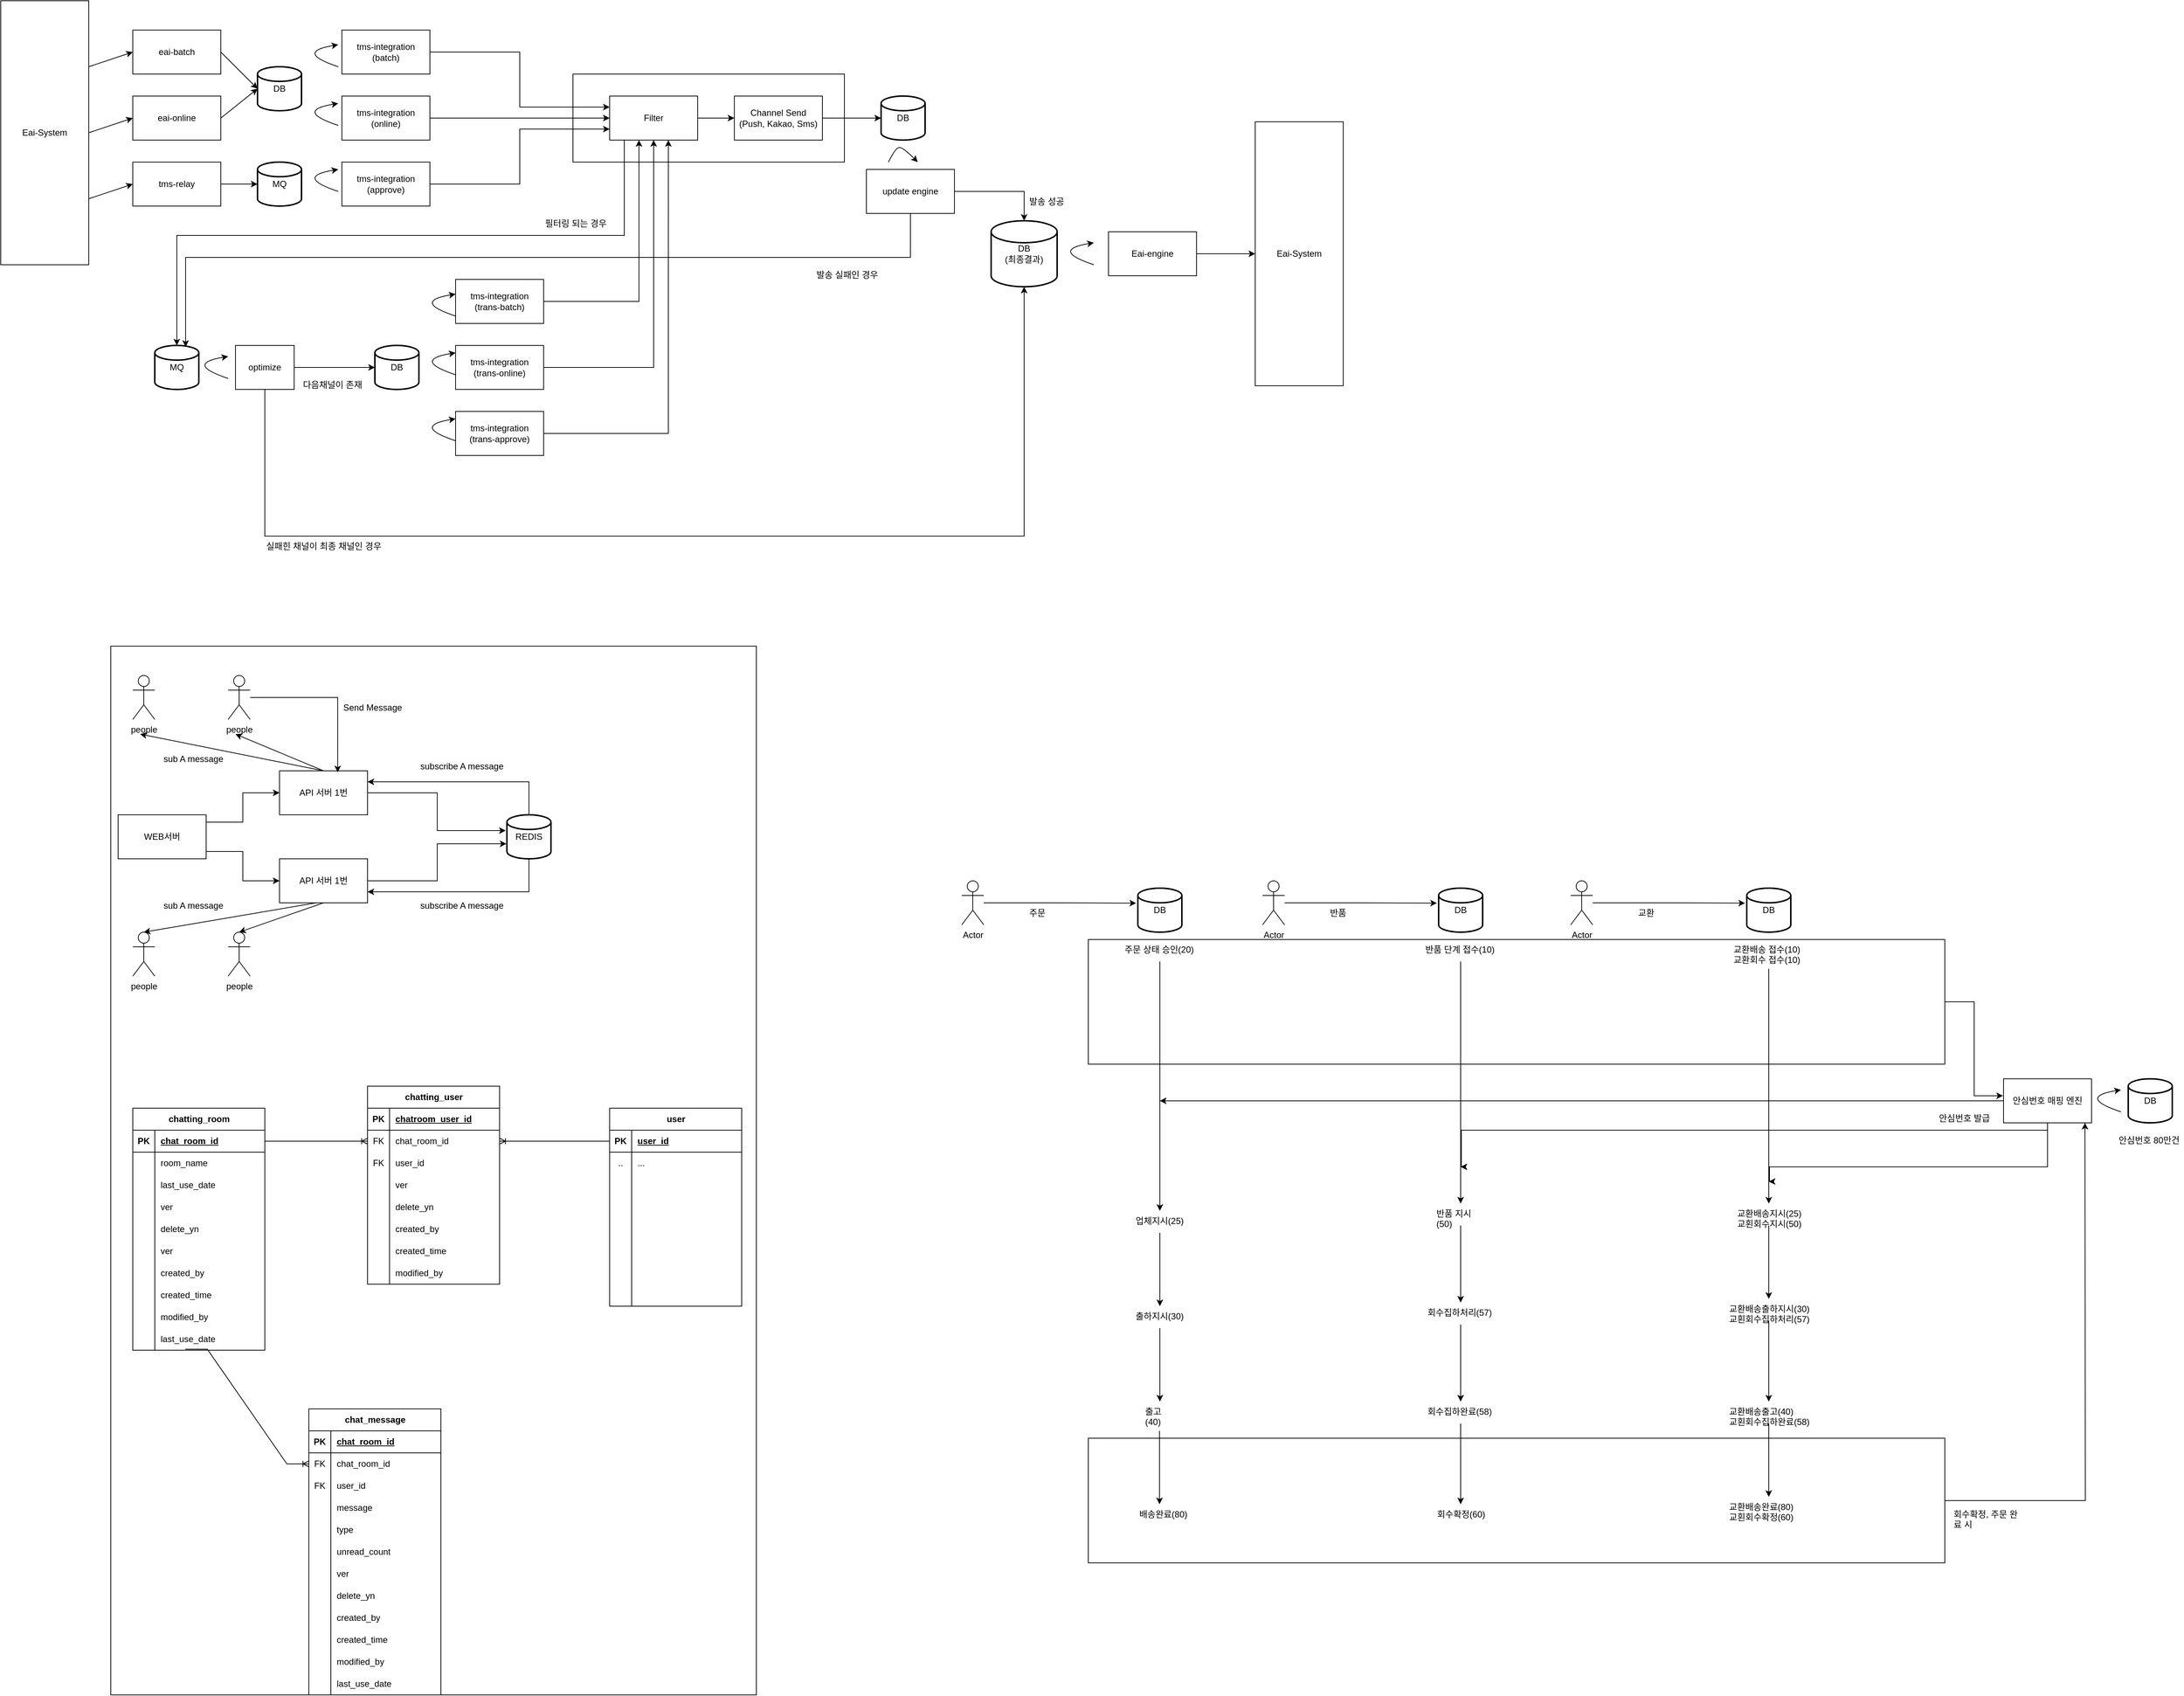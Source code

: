 <mxfile version="24.4.13" type="github">
  <diagram id="R2lEEEUBdFMjLlhIrx00" name="Page-1">
    <mxGraphModel dx="1717" dy="718" grid="1" gridSize="10" guides="1" tooltips="1" connect="1" arrows="1" fold="1" page="1" pageScale="1" pageWidth="850" pageHeight="1100" math="0" shadow="0" extFonts="Permanent Marker^https://fonts.googleapis.com/css?family=Permanent+Marker">
      <root>
        <mxCell id="0" />
        <mxCell id="1" parent="0" />
        <mxCell id="gF76eFgyqbBCIJNoRSuw-61" value="" style="rounded=0;whiteSpace=wrap;html=1;" parent="1" vertex="1">
          <mxGeometry x="1302.5" y="2000" width="1167.5" height="170" as="geometry" />
        </mxCell>
        <mxCell id="gF76eFgyqbBCIJNoRSuw-48" value="" style="rounded=0;whiteSpace=wrap;html=1;" parent="1" vertex="1">
          <mxGeometry x="1302.5" y="1320" width="1167.5" height="170" as="geometry" />
        </mxCell>
        <mxCell id="tIBzV5S1uuzNcwj4HfQw-3" value="" style="rounded=0;whiteSpace=wrap;html=1;" parent="1" vertex="1">
          <mxGeometry x="-30" y="920" width="880" height="1430" as="geometry" />
        </mxCell>
        <mxCell id="4CytcRQeUve28W_2kPUd-162" value="" style="fontSize=12;html=1;endArrow=ERoneToMany;rounded=0;edgeStyle=orthogonalEdgeStyle;curved=1;exitX=0;exitY=0.5;exitDx=0;exitDy=0;" parent="1" source="4CytcRQeUve28W_2kPUd-97" target="4CytcRQeUve28W_2kPUd-69" edge="1">
          <mxGeometry width="100" height="100" relative="1" as="geometry">
            <mxPoint x="540" y="2050" as="sourcePoint" />
            <mxPoint x="600" y="1630" as="targetPoint" />
          </mxGeometry>
        </mxCell>
        <mxCell id="C2hGD0ueLDp0XHPPCdm5-98" value="" style="rounded=0;whiteSpace=wrap;html=1;" parent="1" vertex="1">
          <mxGeometry x="600" y="140" width="370" height="120" as="geometry" />
        </mxCell>
        <mxCell id="C2hGD0ueLDp0XHPPCdm5-14" value="eai-batch" style="rounded=0;whiteSpace=wrap;html=1;" parent="1" vertex="1">
          <mxGeometry y="80" width="120" height="60" as="geometry" />
        </mxCell>
        <mxCell id="C2hGD0ueLDp0XHPPCdm5-15" value="tms-relay" style="rounded=0;whiteSpace=wrap;html=1;" parent="1" vertex="1">
          <mxGeometry y="260" width="120" height="60" as="geometry" />
        </mxCell>
        <mxCell id="C2hGD0ueLDp0XHPPCdm5-16" value="MQ" style="strokeWidth=2;html=1;shape=mxgraph.flowchart.database;whiteSpace=wrap;" parent="1" vertex="1">
          <mxGeometry x="170" y="260" width="60" height="60" as="geometry" />
        </mxCell>
        <mxCell id="C2hGD0ueLDp0XHPPCdm5-48" value="eai-online" style="rounded=0;whiteSpace=wrap;html=1;" parent="1" vertex="1">
          <mxGeometry y="170" width="120" height="60" as="geometry" />
        </mxCell>
        <mxCell id="C2hGD0ueLDp0XHPPCdm5-73" style="edgeStyle=orthogonalEdgeStyle;rounded=0;orthogonalLoop=1;jettySize=auto;html=1;entryX=0;entryY=0.25;entryDx=0;entryDy=0;" parent="1" source="C2hGD0ueLDp0XHPPCdm5-49" target="C2hGD0ueLDp0XHPPCdm5-68" edge="1">
          <mxGeometry relative="1" as="geometry" />
        </mxCell>
        <mxCell id="C2hGD0ueLDp0XHPPCdm5-49" value="tms-integration&lt;br&gt;(batch)" style="rounded=0;whiteSpace=wrap;html=1;" parent="1" vertex="1">
          <mxGeometry x="285" y="80" width="120" height="60" as="geometry" />
        </mxCell>
        <mxCell id="C2hGD0ueLDp0XHPPCdm5-74" style="edgeStyle=orthogonalEdgeStyle;rounded=0;orthogonalLoop=1;jettySize=auto;html=1;entryX=0;entryY=0.5;entryDx=0;entryDy=0;" parent="1" source="C2hGD0ueLDp0XHPPCdm5-50" target="C2hGD0ueLDp0XHPPCdm5-68" edge="1">
          <mxGeometry relative="1" as="geometry" />
        </mxCell>
        <mxCell id="C2hGD0ueLDp0XHPPCdm5-50" value="tms-integration&lt;br&gt;(online)" style="rounded=0;whiteSpace=wrap;html=1;" parent="1" vertex="1">
          <mxGeometry x="285" y="170" width="120" height="60" as="geometry" />
        </mxCell>
        <mxCell id="C2hGD0ueLDp0XHPPCdm5-75" style="edgeStyle=orthogonalEdgeStyle;rounded=0;orthogonalLoop=1;jettySize=auto;html=1;entryX=0;entryY=0.75;entryDx=0;entryDy=0;" parent="1" source="C2hGD0ueLDp0XHPPCdm5-51" target="C2hGD0ueLDp0XHPPCdm5-68" edge="1">
          <mxGeometry relative="1" as="geometry" />
        </mxCell>
        <mxCell id="C2hGD0ueLDp0XHPPCdm5-51" value="tms-integration&lt;br&gt;(approve)" style="rounded=0;whiteSpace=wrap;html=1;" parent="1" vertex="1">
          <mxGeometry x="285" y="260" width="120" height="60" as="geometry" />
        </mxCell>
        <mxCell id="C2hGD0ueLDp0XHPPCdm5-52" value="DB" style="strokeWidth=2;html=1;shape=mxgraph.flowchart.database;whiteSpace=wrap;" parent="1" vertex="1">
          <mxGeometry x="170" y="130" width="60" height="60" as="geometry" />
        </mxCell>
        <mxCell id="C2hGD0ueLDp0XHPPCdm5-53" value="" style="endArrow=classic;html=1;rounded=0;exitX=1;exitY=0.5;exitDx=0;exitDy=0;entryX=0;entryY=0.5;entryDx=0;entryDy=0;entryPerimeter=0;" parent="1" source="C2hGD0ueLDp0XHPPCdm5-14" target="C2hGD0ueLDp0XHPPCdm5-52" edge="1">
          <mxGeometry width="50" height="50" relative="1" as="geometry">
            <mxPoint x="390" y="350" as="sourcePoint" />
            <mxPoint x="440" y="300" as="targetPoint" />
          </mxGeometry>
        </mxCell>
        <mxCell id="C2hGD0ueLDp0XHPPCdm5-54" value="" style="endArrow=classic;html=1;rounded=0;exitX=1;exitY=0.5;exitDx=0;exitDy=0;entryX=0;entryY=0.5;entryDx=0;entryDy=0;entryPerimeter=0;" parent="1" source="C2hGD0ueLDp0XHPPCdm5-48" target="C2hGD0ueLDp0XHPPCdm5-52" edge="1">
          <mxGeometry width="50" height="50" relative="1" as="geometry">
            <mxPoint x="130" y="120" as="sourcePoint" />
            <mxPoint x="180" y="170" as="targetPoint" />
          </mxGeometry>
        </mxCell>
        <mxCell id="C2hGD0ueLDp0XHPPCdm5-55" value="" style="endArrow=classic;html=1;rounded=0;exitX=1;exitY=0.5;exitDx=0;exitDy=0;entryX=0;entryY=0.5;entryDx=0;entryDy=0;entryPerimeter=0;" parent="1" source="C2hGD0ueLDp0XHPPCdm5-15" target="C2hGD0ueLDp0XHPPCdm5-16" edge="1">
          <mxGeometry width="50" height="50" relative="1" as="geometry">
            <mxPoint x="130" y="120" as="sourcePoint" />
            <mxPoint x="180" y="170" as="targetPoint" />
          </mxGeometry>
        </mxCell>
        <mxCell id="C2hGD0ueLDp0XHPPCdm5-57" value="" style="curved=1;endArrow=classic;html=1;rounded=0;" parent="1" edge="1">
          <mxGeometry width="50" height="50" relative="1" as="geometry">
            <mxPoint x="280" y="130" as="sourcePoint" />
            <mxPoint x="280" y="100" as="targetPoint" />
            <Array as="points">
              <mxPoint x="220" y="110" />
            </Array>
          </mxGeometry>
        </mxCell>
        <mxCell id="C2hGD0ueLDp0XHPPCdm5-58" value="" style="curved=1;endArrow=classic;html=1;rounded=0;" parent="1" edge="1">
          <mxGeometry width="50" height="50" relative="1" as="geometry">
            <mxPoint x="280" y="210" as="sourcePoint" />
            <mxPoint x="280" y="180" as="targetPoint" />
            <Array as="points">
              <mxPoint x="220" y="190" />
            </Array>
          </mxGeometry>
        </mxCell>
        <mxCell id="C2hGD0ueLDp0XHPPCdm5-59" value="" style="curved=1;endArrow=classic;html=1;rounded=0;" parent="1" edge="1">
          <mxGeometry width="50" height="50" relative="1" as="geometry">
            <mxPoint x="280" y="300" as="sourcePoint" />
            <mxPoint x="280" y="270" as="targetPoint" />
            <Array as="points">
              <mxPoint x="220" y="280" />
            </Array>
          </mxGeometry>
        </mxCell>
        <mxCell id="C2hGD0ueLDp0XHPPCdm5-60" value="tms-integration&lt;br&gt;(trans-batch)" style="rounded=0;whiteSpace=wrap;html=1;" parent="1" vertex="1">
          <mxGeometry x="440" y="420" width="120" height="60" as="geometry" />
        </mxCell>
        <mxCell id="C2hGD0ueLDp0XHPPCdm5-86" style="edgeStyle=orthogonalEdgeStyle;rounded=0;orthogonalLoop=1;jettySize=auto;html=1;exitX=1;exitY=0.5;exitDx=0;exitDy=0;entryX=0.5;entryY=1;entryDx=0;entryDy=0;" parent="1" source="C2hGD0ueLDp0XHPPCdm5-61" target="C2hGD0ueLDp0XHPPCdm5-68" edge="1">
          <mxGeometry relative="1" as="geometry" />
        </mxCell>
        <mxCell id="C2hGD0ueLDp0XHPPCdm5-61" value="tms-integration&lt;br&gt;(trans-online)" style="rounded=0;whiteSpace=wrap;html=1;" parent="1" vertex="1">
          <mxGeometry x="440" y="510" width="120" height="60" as="geometry" />
        </mxCell>
        <mxCell id="C2hGD0ueLDp0XHPPCdm5-62" value="tms-integration&lt;br&gt;(trans-approve)" style="rounded=0;whiteSpace=wrap;html=1;" parent="1" vertex="1">
          <mxGeometry x="440" y="600" width="120" height="60" as="geometry" />
        </mxCell>
        <mxCell id="C2hGD0ueLDp0XHPPCdm5-63" value="MQ" style="strokeWidth=2;html=1;shape=mxgraph.flowchart.database;whiteSpace=wrap;" parent="1" vertex="1">
          <mxGeometry x="30" y="510" width="60" height="60" as="geometry" />
        </mxCell>
        <mxCell id="C2hGD0ueLDp0XHPPCdm5-65" value="" style="curved=1;endArrow=classic;html=1;rounded=0;" parent="1" edge="1">
          <mxGeometry width="50" height="50" relative="1" as="geometry">
            <mxPoint x="440" y="470" as="sourcePoint" />
            <mxPoint x="440" y="440" as="targetPoint" />
            <Array as="points">
              <mxPoint x="380" y="450" />
            </Array>
          </mxGeometry>
        </mxCell>
        <mxCell id="C2hGD0ueLDp0XHPPCdm5-66" value="" style="curved=1;endArrow=classic;html=1;rounded=0;" parent="1" edge="1">
          <mxGeometry width="50" height="50" relative="1" as="geometry">
            <mxPoint x="440" y="550" as="sourcePoint" />
            <mxPoint x="440" y="520" as="targetPoint" />
            <Array as="points">
              <mxPoint x="380" y="530" />
            </Array>
          </mxGeometry>
        </mxCell>
        <mxCell id="C2hGD0ueLDp0XHPPCdm5-67" value="" style="curved=1;endArrow=classic;html=1;rounded=0;" parent="1" edge="1">
          <mxGeometry width="50" height="50" relative="1" as="geometry">
            <mxPoint x="440" y="640" as="sourcePoint" />
            <mxPoint x="440" y="610" as="targetPoint" />
            <Array as="points">
              <mxPoint x="380" y="620" />
            </Array>
          </mxGeometry>
        </mxCell>
        <mxCell id="C2hGD0ueLDp0XHPPCdm5-79" style="edgeStyle=orthogonalEdgeStyle;rounded=0;orthogonalLoop=1;jettySize=auto;html=1;exitX=1;exitY=0.5;exitDx=0;exitDy=0;" parent="1" source="C2hGD0ueLDp0XHPPCdm5-68" target="C2hGD0ueLDp0XHPPCdm5-77" edge="1">
          <mxGeometry relative="1" as="geometry" />
        </mxCell>
        <mxCell id="C2hGD0ueLDp0XHPPCdm5-95" style="edgeStyle=orthogonalEdgeStyle;rounded=0;orthogonalLoop=1;jettySize=auto;html=1;" parent="1" source="C2hGD0ueLDp0XHPPCdm5-68" target="C2hGD0ueLDp0XHPPCdm5-63" edge="1">
          <mxGeometry relative="1" as="geometry">
            <Array as="points">
              <mxPoint x="670" y="360" />
              <mxPoint x="60" y="360" />
            </Array>
          </mxGeometry>
        </mxCell>
        <mxCell id="C2hGD0ueLDp0XHPPCdm5-68" value="Filter" style="rounded=0;whiteSpace=wrap;html=1;" parent="1" vertex="1">
          <mxGeometry x="650" y="170" width="120" height="60" as="geometry" />
        </mxCell>
        <mxCell id="C2hGD0ueLDp0XHPPCdm5-77" value="Channel Send&lt;br&gt;(Push, Kakao, Sms)" style="rounded=0;whiteSpace=wrap;html=1;" parent="1" vertex="1">
          <mxGeometry x="820" y="170" width="120" height="60" as="geometry" />
        </mxCell>
        <mxCell id="C2hGD0ueLDp0XHPPCdm5-78" value="DB" style="strokeWidth=2;html=1;shape=mxgraph.flowchart.database;whiteSpace=wrap;" parent="1" vertex="1">
          <mxGeometry x="1020" y="170" width="60" height="60" as="geometry" />
        </mxCell>
        <mxCell id="C2hGD0ueLDp0XHPPCdm5-80" style="edgeStyle=orthogonalEdgeStyle;rounded=0;orthogonalLoop=1;jettySize=auto;html=1;exitX=1;exitY=0.5;exitDx=0;exitDy=0;entryX=0;entryY=0.5;entryDx=0;entryDy=0;entryPerimeter=0;" parent="1" source="C2hGD0ueLDp0XHPPCdm5-77" target="C2hGD0ueLDp0XHPPCdm5-78" edge="1">
          <mxGeometry relative="1" as="geometry" />
        </mxCell>
        <mxCell id="C2hGD0ueLDp0XHPPCdm5-81" value="update engine" style="rounded=0;whiteSpace=wrap;html=1;" parent="1" vertex="1">
          <mxGeometry x="1000" y="270" width="120" height="60" as="geometry" />
        </mxCell>
        <mxCell id="C2hGD0ueLDp0XHPPCdm5-82" value="" style="curved=1;endArrow=classic;html=1;rounded=0;" parent="1" edge="1">
          <mxGeometry width="50" height="50" relative="1" as="geometry">
            <mxPoint x="1030" y="260" as="sourcePoint" />
            <mxPoint x="1070" y="260" as="targetPoint" />
            <Array as="points">
              <mxPoint x="1040" y="240" />
              <mxPoint x="1050" y="240" />
            </Array>
          </mxGeometry>
        </mxCell>
        <mxCell id="C2hGD0ueLDp0XHPPCdm5-85" style="edgeStyle=orthogonalEdgeStyle;rounded=0;orthogonalLoop=1;jettySize=auto;html=1;entryX=0.333;entryY=1;entryDx=0;entryDy=0;entryPerimeter=0;" parent="1" source="C2hGD0ueLDp0XHPPCdm5-60" target="C2hGD0ueLDp0XHPPCdm5-68" edge="1">
          <mxGeometry relative="1" as="geometry" />
        </mxCell>
        <mxCell id="C2hGD0ueLDp0XHPPCdm5-87" style="edgeStyle=orthogonalEdgeStyle;rounded=0;orthogonalLoop=1;jettySize=auto;html=1;entryX=0.667;entryY=1;entryDx=0;entryDy=0;entryPerimeter=0;" parent="1" source="C2hGD0ueLDp0XHPPCdm5-62" target="C2hGD0ueLDp0XHPPCdm5-68" edge="1">
          <mxGeometry relative="1" as="geometry" />
        </mxCell>
        <mxCell id="C2hGD0ueLDp0XHPPCdm5-93" style="edgeStyle=orthogonalEdgeStyle;rounded=0;orthogonalLoop=1;jettySize=auto;html=1;" parent="1" source="C2hGD0ueLDp0XHPPCdm5-90" target="C2hGD0ueLDp0XHPPCdm5-92" edge="1">
          <mxGeometry relative="1" as="geometry" />
        </mxCell>
        <mxCell id="8CrV4QT4FMuJPkjdnLyB-17" style="edgeStyle=orthogonalEdgeStyle;rounded=0;orthogonalLoop=1;jettySize=auto;html=1;" edge="1" parent="1" source="C2hGD0ueLDp0XHPPCdm5-90" target="8CrV4QT4FMuJPkjdnLyB-7">
          <mxGeometry relative="1" as="geometry">
            <Array as="points">
              <mxPoint x="180" y="770" />
              <mxPoint x="1215" y="770" />
            </Array>
          </mxGeometry>
        </mxCell>
        <mxCell id="C2hGD0ueLDp0XHPPCdm5-90" value="optimize" style="rounded=0;whiteSpace=wrap;html=1;" parent="1" vertex="1">
          <mxGeometry x="140" y="510" width="80" height="60" as="geometry" />
        </mxCell>
        <mxCell id="C2hGD0ueLDp0XHPPCdm5-91" value="" style="curved=1;endArrow=classic;html=1;rounded=0;" parent="1" edge="1">
          <mxGeometry width="50" height="50" relative="1" as="geometry">
            <mxPoint x="130" y="555" as="sourcePoint" />
            <mxPoint x="130" y="525" as="targetPoint" />
            <Array as="points">
              <mxPoint x="70" y="535" />
            </Array>
          </mxGeometry>
        </mxCell>
        <mxCell id="C2hGD0ueLDp0XHPPCdm5-92" value="DB" style="strokeWidth=2;html=1;shape=mxgraph.flowchart.database;whiteSpace=wrap;" parent="1" vertex="1">
          <mxGeometry x="330" y="510" width="60" height="60" as="geometry" />
        </mxCell>
        <mxCell id="C2hGD0ueLDp0XHPPCdm5-94" style="edgeStyle=orthogonalEdgeStyle;rounded=0;orthogonalLoop=1;jettySize=auto;html=1;entryX=0.7;entryY=0.033;entryDx=0;entryDy=0;entryPerimeter=0;" parent="1" source="C2hGD0ueLDp0XHPPCdm5-81" target="C2hGD0ueLDp0XHPPCdm5-63" edge="1">
          <mxGeometry relative="1" as="geometry">
            <Array as="points">
              <mxPoint x="1060" y="390" />
              <mxPoint x="72" y="390" />
            </Array>
          </mxGeometry>
        </mxCell>
        <mxCell id="IFk6lLKQhX85Un4g1Y9U-9" style="edgeStyle=orthogonalEdgeStyle;rounded=0;orthogonalLoop=1;jettySize=auto;html=1;entryX=1;entryY=0.25;entryDx=0;entryDy=0;" parent="1" source="IFk6lLKQhX85Un4g1Y9U-1" target="IFk6lLKQhX85Un4g1Y9U-3" edge="1">
          <mxGeometry relative="1" as="geometry">
            <Array as="points">
              <mxPoint x="540" y="1105" />
            </Array>
          </mxGeometry>
        </mxCell>
        <mxCell id="IFk6lLKQhX85Un4g1Y9U-10" style="edgeStyle=orthogonalEdgeStyle;rounded=0;orthogonalLoop=1;jettySize=auto;html=1;entryX=1;entryY=0.75;entryDx=0;entryDy=0;" parent="1" source="IFk6lLKQhX85Un4g1Y9U-1" target="IFk6lLKQhX85Un4g1Y9U-2" edge="1">
          <mxGeometry relative="1" as="geometry">
            <Array as="points">
              <mxPoint x="540" y="1255" />
            </Array>
          </mxGeometry>
        </mxCell>
        <mxCell id="IFk6lLKQhX85Un4g1Y9U-1" value="REDIS" style="strokeWidth=2;html=1;shape=mxgraph.flowchart.database;whiteSpace=wrap;" parent="1" vertex="1">
          <mxGeometry x="510" y="1150" width="60" height="60" as="geometry" />
        </mxCell>
        <mxCell id="IFk6lLKQhX85Un4g1Y9U-2" value="API 서버 1번" style="rounded=0;whiteSpace=wrap;html=1;" parent="1" vertex="1">
          <mxGeometry x="200" y="1210" width="120" height="60" as="geometry" />
        </mxCell>
        <mxCell id="IFk6lLKQhX85Un4g1Y9U-3" value="API 서버 1번" style="rounded=0;whiteSpace=wrap;html=1;" parent="1" vertex="1">
          <mxGeometry x="200" y="1090" width="120" height="60" as="geometry" />
        </mxCell>
        <mxCell id="IFk6lLKQhX85Un4g1Y9U-5" style="edgeStyle=orthogonalEdgeStyle;rounded=0;orthogonalLoop=1;jettySize=auto;html=1;entryX=0;entryY=0.5;entryDx=0;entryDy=0;" parent="1" source="IFk6lLKQhX85Un4g1Y9U-4" target="IFk6lLKQhX85Un4g1Y9U-3" edge="1">
          <mxGeometry relative="1" as="geometry">
            <Array as="points">
              <mxPoint x="150" y="1160" />
              <mxPoint x="150" y="1120" />
            </Array>
          </mxGeometry>
        </mxCell>
        <mxCell id="IFk6lLKQhX85Un4g1Y9U-6" style="edgeStyle=orthogonalEdgeStyle;rounded=0;orthogonalLoop=1;jettySize=auto;html=1;entryX=0;entryY=0.5;entryDx=0;entryDy=0;" parent="1" source="IFk6lLKQhX85Un4g1Y9U-4" target="IFk6lLKQhX85Un4g1Y9U-2" edge="1">
          <mxGeometry relative="1" as="geometry">
            <Array as="points">
              <mxPoint x="150" y="1200" />
              <mxPoint x="150" y="1240" />
            </Array>
          </mxGeometry>
        </mxCell>
        <mxCell id="IFk6lLKQhX85Un4g1Y9U-4" value="WEB서버" style="rounded=0;whiteSpace=wrap;html=1;" parent="1" vertex="1">
          <mxGeometry x="-20" y="1150" width="120" height="60" as="geometry" />
        </mxCell>
        <mxCell id="IFk6lLKQhX85Un4g1Y9U-7" style="edgeStyle=orthogonalEdgeStyle;rounded=0;orthogonalLoop=1;jettySize=auto;html=1;entryX=-0.028;entryY=0.359;entryDx=0;entryDy=0;entryPerimeter=0;" parent="1" source="IFk6lLKQhX85Un4g1Y9U-3" target="IFk6lLKQhX85Un4g1Y9U-1" edge="1">
          <mxGeometry relative="1" as="geometry" />
        </mxCell>
        <mxCell id="IFk6lLKQhX85Un4g1Y9U-8" style="edgeStyle=orthogonalEdgeStyle;rounded=0;orthogonalLoop=1;jettySize=auto;html=1;entryX=-0.011;entryY=0.659;entryDx=0;entryDy=0;entryPerimeter=0;" parent="1" source="IFk6lLKQhX85Un4g1Y9U-2" target="IFk6lLKQhX85Un4g1Y9U-1" edge="1">
          <mxGeometry relative="1" as="geometry" />
        </mxCell>
        <mxCell id="IFk6lLKQhX85Un4g1Y9U-11" value="people" style="shape=umlActor;verticalLabelPosition=bottom;verticalAlign=top;html=1;outlineConnect=0;" parent="1" vertex="1">
          <mxGeometry x="130" y="960" width="30" height="60" as="geometry" />
        </mxCell>
        <mxCell id="IFk6lLKQhX85Un4g1Y9U-12" value="people" style="shape=umlActor;verticalLabelPosition=bottom;verticalAlign=top;html=1;outlineConnect=0;" parent="1" vertex="1">
          <mxGeometry y="960" width="30" height="60" as="geometry" />
        </mxCell>
        <mxCell id="IFk6lLKQhX85Un4g1Y9U-13" value="people" style="shape=umlActor;verticalLabelPosition=bottom;verticalAlign=top;html=1;outlineConnect=0;" parent="1" vertex="1">
          <mxGeometry x="130" y="1310" width="30" height="60" as="geometry" />
        </mxCell>
        <mxCell id="IFk6lLKQhX85Un4g1Y9U-14" value="people" style="shape=umlActor;verticalLabelPosition=bottom;verticalAlign=top;html=1;outlineConnect=0;" parent="1" vertex="1">
          <mxGeometry y="1310" width="30" height="60" as="geometry" />
        </mxCell>
        <mxCell id="IFk6lLKQhX85Un4g1Y9U-15" style="edgeStyle=orthogonalEdgeStyle;rounded=0;orthogonalLoop=1;jettySize=auto;html=1;entryX=0.661;entryY=0.034;entryDx=0;entryDy=0;entryPerimeter=0;" parent="1" source="IFk6lLKQhX85Un4g1Y9U-11" target="IFk6lLKQhX85Un4g1Y9U-3" edge="1">
          <mxGeometry relative="1" as="geometry" />
        </mxCell>
        <mxCell id="IFk6lLKQhX85Un4g1Y9U-17" value="" style="endArrow=classic;html=1;rounded=0;exitX=0.5;exitY=0;exitDx=0;exitDy=0;" parent="1" source="IFk6lLKQhX85Un4g1Y9U-3" edge="1">
          <mxGeometry width="50" height="50" relative="1" as="geometry">
            <mxPoint x="220" y="1110" as="sourcePoint" />
            <mxPoint x="140" y="1040" as="targetPoint" />
          </mxGeometry>
        </mxCell>
        <mxCell id="IFk6lLKQhX85Un4g1Y9U-18" value="" style="endArrow=classic;html=1;rounded=0;" parent="1" edge="1">
          <mxGeometry width="50" height="50" relative="1" as="geometry">
            <mxPoint x="260" y="1090" as="sourcePoint" />
            <mxPoint x="10" y="1040" as="targetPoint" />
          </mxGeometry>
        </mxCell>
        <mxCell id="IFk6lLKQhX85Un4g1Y9U-19" value="" style="endArrow=classic;html=1;rounded=0;exitX=0.5;exitY=1;exitDx=0;exitDy=0;entryX=0.5;entryY=0;entryDx=0;entryDy=0;entryPerimeter=0;" parent="1" source="IFk6lLKQhX85Un4g1Y9U-2" target="IFk6lLKQhX85Un4g1Y9U-13" edge="1">
          <mxGeometry width="50" height="50" relative="1" as="geometry">
            <mxPoint x="290" y="1340" as="sourcePoint" />
            <mxPoint x="140" y="1300" as="targetPoint" />
          </mxGeometry>
        </mxCell>
        <mxCell id="IFk6lLKQhX85Un4g1Y9U-20" value="" style="endArrow=classic;html=1;rounded=0;entryX=0.5;entryY=0;entryDx=0;entryDy=0;entryPerimeter=0;" parent="1" target="IFk6lLKQhX85Un4g1Y9U-14" edge="1">
          <mxGeometry width="50" height="50" relative="1" as="geometry">
            <mxPoint x="250" y="1270" as="sourcePoint" />
            <mxPoint x="155" y="1320" as="targetPoint" />
          </mxGeometry>
        </mxCell>
        <mxCell id="IFk6lLKQhX85Un4g1Y9U-22" value="&lt;span style=&quot;color: rgb(0, 0, 0); font-family: Helvetica; font-size: 12px; font-style: normal; font-variant-ligatures: normal; font-variant-caps: normal; font-weight: 400; letter-spacing: normal; orphans: 2; text-align: center; text-indent: 0px; text-transform: none; widows: 2; word-spacing: 0px; -webkit-text-stroke-width: 0px; white-space: normal; background-color: rgb(251, 251, 251); text-decoration-thickness: initial; text-decoration-style: initial; text-decoration-color: initial; display: inline !important; float: none;&quot;&gt;sub A message&lt;/span&gt;" style="text;whiteSpace=wrap;html=1;" parent="1" vertex="1">
          <mxGeometry x="40" y="1060" width="100" height="30" as="geometry" />
        </mxCell>
        <mxCell id="IFk6lLKQhX85Un4g1Y9U-23" value="&lt;span style=&quot;color: rgb(0, 0, 0); font-family: Helvetica; font-size: 12px; font-style: normal; font-variant-ligatures: normal; font-variant-caps: normal; font-weight: 400; letter-spacing: normal; orphans: 2; text-align: center; text-indent: 0px; text-transform: none; widows: 2; word-spacing: 0px; -webkit-text-stroke-width: 0px; white-space: normal; background-color: rgb(251, 251, 251); text-decoration-thickness: initial; text-decoration-style: initial; text-decoration-color: initial; display: inline !important; float: none;&quot;&gt;Send Message&lt;/span&gt;" style="text;whiteSpace=wrap;html=1;" parent="1" vertex="1">
          <mxGeometry x="285" y="990" width="100" height="30" as="geometry" />
        </mxCell>
        <mxCell id="IFk6lLKQhX85Un4g1Y9U-24" value="&lt;span style=&quot;color: rgb(0, 0, 0); font-family: Helvetica; font-size: 12px; font-style: normal; font-variant-ligatures: normal; font-variant-caps: normal; font-weight: 400; letter-spacing: normal; orphans: 2; text-align: center; text-indent: 0px; text-transform: none; widows: 2; word-spacing: 0px; -webkit-text-stroke-width: 0px; white-space: normal; background-color: rgb(251, 251, 251); text-decoration-thickness: initial; text-decoration-style: initial; text-decoration-color: initial; display: inline !important; float: none;&quot;&gt;subscribe A message&lt;/span&gt;" style="text;whiteSpace=wrap;html=1;" parent="1" vertex="1">
          <mxGeometry x="390" y="1070" width="120" height="30" as="geometry" />
        </mxCell>
        <mxCell id="IFk6lLKQhX85Un4g1Y9U-25" value="&lt;span style=&quot;color: rgb(0, 0, 0); font-family: Helvetica; font-size: 12px; font-style: normal; font-variant-ligatures: normal; font-variant-caps: normal; font-weight: 400; letter-spacing: normal; orphans: 2; text-align: center; text-indent: 0px; text-transform: none; widows: 2; word-spacing: 0px; -webkit-text-stroke-width: 0px; white-space: normal; background-color: rgb(251, 251, 251); text-decoration-thickness: initial; text-decoration-style: initial; text-decoration-color: initial; display: inline !important; float: none;&quot;&gt;subscribe A message&lt;/span&gt;" style="text;whiteSpace=wrap;html=1;" parent="1" vertex="1">
          <mxGeometry x="390" y="1260" width="120" height="30" as="geometry" />
        </mxCell>
        <mxCell id="IFk6lLKQhX85Un4g1Y9U-26" value="&lt;span style=&quot;color: rgb(0, 0, 0); font-family: Helvetica; font-size: 12px; font-style: normal; font-variant-ligatures: normal; font-variant-caps: normal; font-weight: 400; letter-spacing: normal; orphans: 2; text-align: center; text-indent: 0px; text-transform: none; widows: 2; word-spacing: 0px; -webkit-text-stroke-width: 0px; white-space: normal; background-color: rgb(251, 251, 251); text-decoration-thickness: initial; text-decoration-style: initial; text-decoration-color: initial; display: inline !important; float: none;&quot;&gt;sub A message&lt;/span&gt;" style="text;whiteSpace=wrap;html=1;" parent="1" vertex="1">
          <mxGeometry x="40" y="1260" width="100" height="30" as="geometry" />
        </mxCell>
        <mxCell id="4CytcRQeUve28W_2kPUd-21" value="chatting_room" style="shape=table;startSize=30;container=1;collapsible=1;childLayout=tableLayout;fixedRows=1;rowLines=0;fontStyle=1;align=center;resizeLast=1;html=1;" parent="1" vertex="1">
          <mxGeometry y="1550" width="180" height="330" as="geometry" />
        </mxCell>
        <mxCell id="4CytcRQeUve28W_2kPUd-22" value="" style="shape=tableRow;horizontal=0;startSize=0;swimlaneHead=0;swimlaneBody=0;fillColor=none;collapsible=0;dropTarget=0;points=[[0,0.5],[1,0.5]];portConstraint=eastwest;top=0;left=0;right=0;bottom=1;" parent="4CytcRQeUve28W_2kPUd-21" vertex="1">
          <mxGeometry y="30" width="180" height="30" as="geometry" />
        </mxCell>
        <mxCell id="4CytcRQeUve28W_2kPUd-23" value="PK" style="shape=partialRectangle;connectable=0;fillColor=none;top=0;left=0;bottom=0;right=0;fontStyle=1;overflow=hidden;whiteSpace=wrap;html=1;" parent="4CytcRQeUve28W_2kPUd-22" vertex="1">
          <mxGeometry width="30" height="30" as="geometry">
            <mxRectangle width="30" height="30" as="alternateBounds" />
          </mxGeometry>
        </mxCell>
        <mxCell id="4CytcRQeUve28W_2kPUd-24" value="chat_room_id" style="shape=partialRectangle;connectable=0;fillColor=none;top=0;left=0;bottom=0;right=0;align=left;spacingLeft=6;fontStyle=5;overflow=hidden;whiteSpace=wrap;html=1;" parent="4CytcRQeUve28W_2kPUd-22" vertex="1">
          <mxGeometry x="30" width="150" height="30" as="geometry">
            <mxRectangle width="150" height="30" as="alternateBounds" />
          </mxGeometry>
        </mxCell>
        <mxCell id="4CytcRQeUve28W_2kPUd-25" value="" style="shape=tableRow;horizontal=0;startSize=0;swimlaneHead=0;swimlaneBody=0;fillColor=none;collapsible=0;dropTarget=0;points=[[0,0.5],[1,0.5]];portConstraint=eastwest;top=0;left=0;right=0;bottom=0;" parent="4CytcRQeUve28W_2kPUd-21" vertex="1">
          <mxGeometry y="60" width="180" height="30" as="geometry" />
        </mxCell>
        <mxCell id="4CytcRQeUve28W_2kPUd-26" value="" style="shape=partialRectangle;connectable=0;fillColor=none;top=0;left=0;bottom=0;right=0;editable=1;overflow=hidden;whiteSpace=wrap;html=1;" parent="4CytcRQeUve28W_2kPUd-25" vertex="1">
          <mxGeometry width="30" height="30" as="geometry">
            <mxRectangle width="30" height="30" as="alternateBounds" />
          </mxGeometry>
        </mxCell>
        <mxCell id="4CytcRQeUve28W_2kPUd-27" value="room_name" style="shape=partialRectangle;connectable=0;fillColor=none;top=0;left=0;bottom=0;right=0;align=left;spacingLeft=6;overflow=hidden;whiteSpace=wrap;html=1;" parent="4CytcRQeUve28W_2kPUd-25" vertex="1">
          <mxGeometry x="30" width="150" height="30" as="geometry">
            <mxRectangle width="150" height="30" as="alternateBounds" />
          </mxGeometry>
        </mxCell>
        <mxCell id="4CytcRQeUve28W_2kPUd-28" value="" style="shape=tableRow;horizontal=0;startSize=0;swimlaneHead=0;swimlaneBody=0;fillColor=none;collapsible=0;dropTarget=0;points=[[0,0.5],[1,0.5]];portConstraint=eastwest;top=0;left=0;right=0;bottom=0;" parent="4CytcRQeUve28W_2kPUd-21" vertex="1">
          <mxGeometry y="90" width="180" height="30" as="geometry" />
        </mxCell>
        <mxCell id="4CytcRQeUve28W_2kPUd-29" value="" style="shape=partialRectangle;connectable=0;fillColor=none;top=0;left=0;bottom=0;right=0;editable=1;overflow=hidden;whiteSpace=wrap;html=1;" parent="4CytcRQeUve28W_2kPUd-28" vertex="1">
          <mxGeometry width="30" height="30" as="geometry">
            <mxRectangle width="30" height="30" as="alternateBounds" />
          </mxGeometry>
        </mxCell>
        <mxCell id="4CytcRQeUve28W_2kPUd-30" value="last_use_date" style="shape=partialRectangle;connectable=0;fillColor=none;top=0;left=0;bottom=0;right=0;align=left;spacingLeft=6;overflow=hidden;whiteSpace=wrap;html=1;" parent="4CytcRQeUve28W_2kPUd-28" vertex="1">
          <mxGeometry x="30" width="150" height="30" as="geometry">
            <mxRectangle width="150" height="30" as="alternateBounds" />
          </mxGeometry>
        </mxCell>
        <mxCell id="4CytcRQeUve28W_2kPUd-47" value="" style="shape=tableRow;horizontal=0;startSize=0;swimlaneHead=0;swimlaneBody=0;fillColor=none;collapsible=0;dropTarget=0;points=[[0,0.5],[1,0.5]];portConstraint=eastwest;top=0;left=0;right=0;bottom=0;" parent="4CytcRQeUve28W_2kPUd-21" vertex="1">
          <mxGeometry y="120" width="180" height="30" as="geometry" />
        </mxCell>
        <mxCell id="4CytcRQeUve28W_2kPUd-48" value="" style="shape=partialRectangle;connectable=0;fillColor=none;top=0;left=0;bottom=0;right=0;editable=1;overflow=hidden;whiteSpace=wrap;html=1;" parent="4CytcRQeUve28W_2kPUd-47" vertex="1">
          <mxGeometry width="30" height="30" as="geometry">
            <mxRectangle width="30" height="30" as="alternateBounds" />
          </mxGeometry>
        </mxCell>
        <mxCell id="4CytcRQeUve28W_2kPUd-49" value="ver" style="shape=partialRectangle;connectable=0;fillColor=none;top=0;left=0;bottom=0;right=0;align=left;spacingLeft=6;overflow=hidden;whiteSpace=wrap;html=1;" parent="4CytcRQeUve28W_2kPUd-47" vertex="1">
          <mxGeometry x="30" width="150" height="30" as="geometry">
            <mxRectangle width="150" height="30" as="alternateBounds" />
          </mxGeometry>
        </mxCell>
        <mxCell id="4CytcRQeUve28W_2kPUd-50" value="" style="shape=tableRow;horizontal=0;startSize=0;swimlaneHead=0;swimlaneBody=0;fillColor=none;collapsible=0;dropTarget=0;points=[[0,0.5],[1,0.5]];portConstraint=eastwest;top=0;left=0;right=0;bottom=0;" parent="4CytcRQeUve28W_2kPUd-21" vertex="1">
          <mxGeometry y="150" width="180" height="30" as="geometry" />
        </mxCell>
        <mxCell id="4CytcRQeUve28W_2kPUd-51" value="" style="shape=partialRectangle;connectable=0;fillColor=none;top=0;left=0;bottom=0;right=0;editable=1;overflow=hidden;whiteSpace=wrap;html=1;" parent="4CytcRQeUve28W_2kPUd-50" vertex="1">
          <mxGeometry width="30" height="30" as="geometry">
            <mxRectangle width="30" height="30" as="alternateBounds" />
          </mxGeometry>
        </mxCell>
        <mxCell id="4CytcRQeUve28W_2kPUd-52" value="delete_yn" style="shape=partialRectangle;connectable=0;fillColor=none;top=0;left=0;bottom=0;right=0;align=left;spacingLeft=6;overflow=hidden;whiteSpace=wrap;html=1;" parent="4CytcRQeUve28W_2kPUd-50" vertex="1">
          <mxGeometry x="30" width="150" height="30" as="geometry">
            <mxRectangle width="150" height="30" as="alternateBounds" />
          </mxGeometry>
        </mxCell>
        <mxCell id="4CytcRQeUve28W_2kPUd-53" value="" style="shape=tableRow;horizontal=0;startSize=0;swimlaneHead=0;swimlaneBody=0;fillColor=none;collapsible=0;dropTarget=0;points=[[0,0.5],[1,0.5]];portConstraint=eastwest;top=0;left=0;right=0;bottom=0;" parent="4CytcRQeUve28W_2kPUd-21" vertex="1">
          <mxGeometry y="180" width="180" height="30" as="geometry" />
        </mxCell>
        <mxCell id="4CytcRQeUve28W_2kPUd-54" value="" style="shape=partialRectangle;connectable=0;fillColor=none;top=0;left=0;bottom=0;right=0;editable=1;overflow=hidden;whiteSpace=wrap;html=1;" parent="4CytcRQeUve28W_2kPUd-53" vertex="1">
          <mxGeometry width="30" height="30" as="geometry">
            <mxRectangle width="30" height="30" as="alternateBounds" />
          </mxGeometry>
        </mxCell>
        <mxCell id="4CytcRQeUve28W_2kPUd-55" value="ver" style="shape=partialRectangle;connectable=0;fillColor=none;top=0;left=0;bottom=0;right=0;align=left;spacingLeft=6;overflow=hidden;whiteSpace=wrap;html=1;" parent="4CytcRQeUve28W_2kPUd-53" vertex="1">
          <mxGeometry x="30" width="150" height="30" as="geometry">
            <mxRectangle width="150" height="30" as="alternateBounds" />
          </mxGeometry>
        </mxCell>
        <mxCell id="4CytcRQeUve28W_2kPUd-56" value="" style="shape=tableRow;horizontal=0;startSize=0;swimlaneHead=0;swimlaneBody=0;fillColor=none;collapsible=0;dropTarget=0;points=[[0,0.5],[1,0.5]];portConstraint=eastwest;top=0;left=0;right=0;bottom=0;" parent="4CytcRQeUve28W_2kPUd-21" vertex="1">
          <mxGeometry y="210" width="180" height="30" as="geometry" />
        </mxCell>
        <mxCell id="4CytcRQeUve28W_2kPUd-57" value="" style="shape=partialRectangle;connectable=0;fillColor=none;top=0;left=0;bottom=0;right=0;editable=1;overflow=hidden;whiteSpace=wrap;html=1;" parent="4CytcRQeUve28W_2kPUd-56" vertex="1">
          <mxGeometry width="30" height="30" as="geometry">
            <mxRectangle width="30" height="30" as="alternateBounds" />
          </mxGeometry>
        </mxCell>
        <mxCell id="4CytcRQeUve28W_2kPUd-58" value="created_by" style="shape=partialRectangle;connectable=0;fillColor=none;top=0;left=0;bottom=0;right=0;align=left;spacingLeft=6;overflow=hidden;whiteSpace=wrap;html=1;" parent="4CytcRQeUve28W_2kPUd-56" vertex="1">
          <mxGeometry x="30" width="150" height="30" as="geometry">
            <mxRectangle width="150" height="30" as="alternateBounds" />
          </mxGeometry>
        </mxCell>
        <mxCell id="4CytcRQeUve28W_2kPUd-59" value="" style="shape=tableRow;horizontal=0;startSize=0;swimlaneHead=0;swimlaneBody=0;fillColor=none;collapsible=0;dropTarget=0;points=[[0,0.5],[1,0.5]];portConstraint=eastwest;top=0;left=0;right=0;bottom=0;" parent="4CytcRQeUve28W_2kPUd-21" vertex="1">
          <mxGeometry y="240" width="180" height="30" as="geometry" />
        </mxCell>
        <mxCell id="4CytcRQeUve28W_2kPUd-60" value="" style="shape=partialRectangle;connectable=0;fillColor=none;top=0;left=0;bottom=0;right=0;editable=1;overflow=hidden;whiteSpace=wrap;html=1;" parent="4CytcRQeUve28W_2kPUd-59" vertex="1">
          <mxGeometry width="30" height="30" as="geometry">
            <mxRectangle width="30" height="30" as="alternateBounds" />
          </mxGeometry>
        </mxCell>
        <mxCell id="4CytcRQeUve28W_2kPUd-61" value="created_time" style="shape=partialRectangle;connectable=0;fillColor=none;top=0;left=0;bottom=0;right=0;align=left;spacingLeft=6;overflow=hidden;whiteSpace=wrap;html=1;" parent="4CytcRQeUve28W_2kPUd-59" vertex="1">
          <mxGeometry x="30" width="150" height="30" as="geometry">
            <mxRectangle width="150" height="30" as="alternateBounds" />
          </mxGeometry>
        </mxCell>
        <mxCell id="4CytcRQeUve28W_2kPUd-62" value="" style="shape=tableRow;horizontal=0;startSize=0;swimlaneHead=0;swimlaneBody=0;fillColor=none;collapsible=0;dropTarget=0;points=[[0,0.5],[1,0.5]];portConstraint=eastwest;top=0;left=0;right=0;bottom=0;" parent="4CytcRQeUve28W_2kPUd-21" vertex="1">
          <mxGeometry y="270" width="180" height="30" as="geometry" />
        </mxCell>
        <mxCell id="4CytcRQeUve28W_2kPUd-63" value="" style="shape=partialRectangle;connectable=0;fillColor=none;top=0;left=0;bottom=0;right=0;editable=1;overflow=hidden;whiteSpace=wrap;html=1;" parent="4CytcRQeUve28W_2kPUd-62" vertex="1">
          <mxGeometry width="30" height="30" as="geometry">
            <mxRectangle width="30" height="30" as="alternateBounds" />
          </mxGeometry>
        </mxCell>
        <mxCell id="4CytcRQeUve28W_2kPUd-64" value="modified_by" style="shape=partialRectangle;connectable=0;fillColor=none;top=0;left=0;bottom=0;right=0;align=left;spacingLeft=6;overflow=hidden;whiteSpace=wrap;html=1;" parent="4CytcRQeUve28W_2kPUd-62" vertex="1">
          <mxGeometry x="30" width="150" height="30" as="geometry">
            <mxRectangle width="150" height="30" as="alternateBounds" />
          </mxGeometry>
        </mxCell>
        <mxCell id="4CytcRQeUve28W_2kPUd-31" value="" style="shape=tableRow;horizontal=0;startSize=0;swimlaneHead=0;swimlaneBody=0;fillColor=none;collapsible=0;dropTarget=0;points=[[0,0.5],[1,0.5]];portConstraint=eastwest;top=0;left=0;right=0;bottom=0;" parent="4CytcRQeUve28W_2kPUd-21" vertex="1">
          <mxGeometry y="300" width="180" height="30" as="geometry" />
        </mxCell>
        <mxCell id="4CytcRQeUve28W_2kPUd-32" value="" style="shape=partialRectangle;connectable=0;fillColor=none;top=0;left=0;bottom=0;right=0;editable=1;overflow=hidden;whiteSpace=wrap;html=1;" parent="4CytcRQeUve28W_2kPUd-31" vertex="1">
          <mxGeometry width="30" height="30" as="geometry">
            <mxRectangle width="30" height="30" as="alternateBounds" />
          </mxGeometry>
        </mxCell>
        <mxCell id="4CytcRQeUve28W_2kPUd-33" value="last_use_date" style="shape=partialRectangle;connectable=0;fillColor=none;top=0;left=0;bottom=0;right=0;align=left;spacingLeft=6;overflow=hidden;whiteSpace=wrap;html=1;" parent="4CytcRQeUve28W_2kPUd-31" vertex="1">
          <mxGeometry x="30" width="150" height="30" as="geometry">
            <mxRectangle width="150" height="30" as="alternateBounds" />
          </mxGeometry>
        </mxCell>
        <mxCell id="4CytcRQeUve28W_2kPUd-65" value="chatting_user" style="shape=table;startSize=30;container=1;collapsible=1;childLayout=tableLayout;fixedRows=1;rowLines=0;fontStyle=1;align=center;resizeLast=1;html=1;" parent="1" vertex="1">
          <mxGeometry x="320" y="1520" width="180" height="270" as="geometry" />
        </mxCell>
        <mxCell id="4CytcRQeUve28W_2kPUd-66" value="" style="shape=tableRow;horizontal=0;startSize=0;swimlaneHead=0;swimlaneBody=0;fillColor=none;collapsible=0;dropTarget=0;points=[[0,0.5],[1,0.5]];portConstraint=eastwest;top=0;left=0;right=0;bottom=1;" parent="4CytcRQeUve28W_2kPUd-65" vertex="1">
          <mxGeometry y="30" width="180" height="30" as="geometry" />
        </mxCell>
        <mxCell id="4CytcRQeUve28W_2kPUd-67" value="PK" style="shape=partialRectangle;connectable=0;fillColor=none;top=0;left=0;bottom=0;right=0;fontStyle=1;overflow=hidden;whiteSpace=wrap;html=1;" parent="4CytcRQeUve28W_2kPUd-66" vertex="1">
          <mxGeometry width="30" height="30" as="geometry">
            <mxRectangle width="30" height="30" as="alternateBounds" />
          </mxGeometry>
        </mxCell>
        <mxCell id="4CytcRQeUve28W_2kPUd-68" value="chatroom_user_id" style="shape=partialRectangle;connectable=0;fillColor=none;top=0;left=0;bottom=0;right=0;align=left;spacingLeft=6;fontStyle=5;overflow=hidden;whiteSpace=wrap;html=1;" parent="4CytcRQeUve28W_2kPUd-66" vertex="1">
          <mxGeometry x="30" width="150" height="30" as="geometry">
            <mxRectangle width="150" height="30" as="alternateBounds" />
          </mxGeometry>
        </mxCell>
        <mxCell id="4CytcRQeUve28W_2kPUd-69" value="" style="shape=tableRow;horizontal=0;startSize=0;swimlaneHead=0;swimlaneBody=0;fillColor=none;collapsible=0;dropTarget=0;points=[[0,0.5],[1,0.5]];portConstraint=eastwest;top=0;left=0;right=0;bottom=0;" parent="4CytcRQeUve28W_2kPUd-65" vertex="1">
          <mxGeometry y="60" width="180" height="30" as="geometry" />
        </mxCell>
        <mxCell id="4CytcRQeUve28W_2kPUd-70" value="FK" style="shape=partialRectangle;connectable=0;fillColor=none;top=0;left=0;bottom=0;right=0;editable=1;overflow=hidden;whiteSpace=wrap;html=1;" parent="4CytcRQeUve28W_2kPUd-69" vertex="1">
          <mxGeometry width="30" height="30" as="geometry">
            <mxRectangle width="30" height="30" as="alternateBounds" />
          </mxGeometry>
        </mxCell>
        <mxCell id="4CytcRQeUve28W_2kPUd-71" value="chat_room_id" style="shape=partialRectangle;connectable=0;fillColor=none;top=0;left=0;bottom=0;right=0;align=left;spacingLeft=6;overflow=hidden;whiteSpace=wrap;html=1;" parent="4CytcRQeUve28W_2kPUd-69" vertex="1">
          <mxGeometry x="30" width="150" height="30" as="geometry">
            <mxRectangle width="150" height="30" as="alternateBounds" />
          </mxGeometry>
        </mxCell>
        <mxCell id="4CytcRQeUve28W_2kPUd-72" value="" style="shape=tableRow;horizontal=0;startSize=0;swimlaneHead=0;swimlaneBody=0;fillColor=none;collapsible=0;dropTarget=0;points=[[0,0.5],[1,0.5]];portConstraint=eastwest;top=0;left=0;right=0;bottom=0;" parent="4CytcRQeUve28W_2kPUd-65" vertex="1">
          <mxGeometry y="90" width="180" height="30" as="geometry" />
        </mxCell>
        <mxCell id="4CytcRQeUve28W_2kPUd-73" value="FK" style="shape=partialRectangle;connectable=0;fillColor=none;top=0;left=0;bottom=0;right=0;editable=1;overflow=hidden;whiteSpace=wrap;html=1;" parent="4CytcRQeUve28W_2kPUd-72" vertex="1">
          <mxGeometry width="30" height="30" as="geometry">
            <mxRectangle width="30" height="30" as="alternateBounds" />
          </mxGeometry>
        </mxCell>
        <mxCell id="4CytcRQeUve28W_2kPUd-74" value="user_id" style="shape=partialRectangle;connectable=0;fillColor=none;top=0;left=0;bottom=0;right=0;align=left;spacingLeft=6;overflow=hidden;whiteSpace=wrap;html=1;" parent="4CytcRQeUve28W_2kPUd-72" vertex="1">
          <mxGeometry x="30" width="150" height="30" as="geometry">
            <mxRectangle width="150" height="30" as="alternateBounds" />
          </mxGeometry>
        </mxCell>
        <mxCell id="4CytcRQeUve28W_2kPUd-75" value="" style="shape=tableRow;horizontal=0;startSize=0;swimlaneHead=0;swimlaneBody=0;fillColor=none;collapsible=0;dropTarget=0;points=[[0,0.5],[1,0.5]];portConstraint=eastwest;top=0;left=0;right=0;bottom=0;" parent="4CytcRQeUve28W_2kPUd-65" vertex="1">
          <mxGeometry y="120" width="180" height="30" as="geometry" />
        </mxCell>
        <mxCell id="4CytcRQeUve28W_2kPUd-76" value="" style="shape=partialRectangle;connectable=0;fillColor=none;top=0;left=0;bottom=0;right=0;editable=1;overflow=hidden;whiteSpace=wrap;html=1;" parent="4CytcRQeUve28W_2kPUd-75" vertex="1">
          <mxGeometry width="30" height="30" as="geometry">
            <mxRectangle width="30" height="30" as="alternateBounds" />
          </mxGeometry>
        </mxCell>
        <mxCell id="4CytcRQeUve28W_2kPUd-77" value="ver" style="shape=partialRectangle;connectable=0;fillColor=none;top=0;left=0;bottom=0;right=0;align=left;spacingLeft=6;overflow=hidden;whiteSpace=wrap;html=1;" parent="4CytcRQeUve28W_2kPUd-75" vertex="1">
          <mxGeometry x="30" width="150" height="30" as="geometry">
            <mxRectangle width="150" height="30" as="alternateBounds" />
          </mxGeometry>
        </mxCell>
        <mxCell id="4CytcRQeUve28W_2kPUd-78" value="" style="shape=tableRow;horizontal=0;startSize=0;swimlaneHead=0;swimlaneBody=0;fillColor=none;collapsible=0;dropTarget=0;points=[[0,0.5],[1,0.5]];portConstraint=eastwest;top=0;left=0;right=0;bottom=0;" parent="4CytcRQeUve28W_2kPUd-65" vertex="1">
          <mxGeometry y="150" width="180" height="30" as="geometry" />
        </mxCell>
        <mxCell id="4CytcRQeUve28W_2kPUd-79" value="" style="shape=partialRectangle;connectable=0;fillColor=none;top=0;left=0;bottom=0;right=0;editable=1;overflow=hidden;whiteSpace=wrap;html=1;" parent="4CytcRQeUve28W_2kPUd-78" vertex="1">
          <mxGeometry width="30" height="30" as="geometry">
            <mxRectangle width="30" height="30" as="alternateBounds" />
          </mxGeometry>
        </mxCell>
        <mxCell id="4CytcRQeUve28W_2kPUd-80" value="delete_yn" style="shape=partialRectangle;connectable=0;fillColor=none;top=0;left=0;bottom=0;right=0;align=left;spacingLeft=6;overflow=hidden;whiteSpace=wrap;html=1;" parent="4CytcRQeUve28W_2kPUd-78" vertex="1">
          <mxGeometry x="30" width="150" height="30" as="geometry">
            <mxRectangle width="150" height="30" as="alternateBounds" />
          </mxGeometry>
        </mxCell>
        <mxCell id="4CytcRQeUve28W_2kPUd-81" value="" style="shape=tableRow;horizontal=0;startSize=0;swimlaneHead=0;swimlaneBody=0;fillColor=none;collapsible=0;dropTarget=0;points=[[0,0.5],[1,0.5]];portConstraint=eastwest;top=0;left=0;right=0;bottom=0;" parent="4CytcRQeUve28W_2kPUd-65" vertex="1">
          <mxGeometry y="180" width="180" height="30" as="geometry" />
        </mxCell>
        <mxCell id="4CytcRQeUve28W_2kPUd-82" value="" style="shape=partialRectangle;connectable=0;fillColor=none;top=0;left=0;bottom=0;right=0;editable=1;overflow=hidden;whiteSpace=wrap;html=1;" parent="4CytcRQeUve28W_2kPUd-81" vertex="1">
          <mxGeometry width="30" height="30" as="geometry">
            <mxRectangle width="30" height="30" as="alternateBounds" />
          </mxGeometry>
        </mxCell>
        <mxCell id="4CytcRQeUve28W_2kPUd-83" value="created_by" style="shape=partialRectangle;connectable=0;fillColor=none;top=0;left=0;bottom=0;right=0;align=left;spacingLeft=6;overflow=hidden;whiteSpace=wrap;html=1;" parent="4CytcRQeUve28W_2kPUd-81" vertex="1">
          <mxGeometry x="30" width="150" height="30" as="geometry">
            <mxRectangle width="150" height="30" as="alternateBounds" />
          </mxGeometry>
        </mxCell>
        <mxCell id="4CytcRQeUve28W_2kPUd-84" value="" style="shape=tableRow;horizontal=0;startSize=0;swimlaneHead=0;swimlaneBody=0;fillColor=none;collapsible=0;dropTarget=0;points=[[0,0.5],[1,0.5]];portConstraint=eastwest;top=0;left=0;right=0;bottom=0;" parent="4CytcRQeUve28W_2kPUd-65" vertex="1">
          <mxGeometry y="210" width="180" height="30" as="geometry" />
        </mxCell>
        <mxCell id="4CytcRQeUve28W_2kPUd-85" value="" style="shape=partialRectangle;connectable=0;fillColor=none;top=0;left=0;bottom=0;right=0;editable=1;overflow=hidden;whiteSpace=wrap;html=1;" parent="4CytcRQeUve28W_2kPUd-84" vertex="1">
          <mxGeometry width="30" height="30" as="geometry">
            <mxRectangle width="30" height="30" as="alternateBounds" />
          </mxGeometry>
        </mxCell>
        <mxCell id="4CytcRQeUve28W_2kPUd-86" value="created_time" style="shape=partialRectangle;connectable=0;fillColor=none;top=0;left=0;bottom=0;right=0;align=left;spacingLeft=6;overflow=hidden;whiteSpace=wrap;html=1;" parent="4CytcRQeUve28W_2kPUd-84" vertex="1">
          <mxGeometry x="30" width="150" height="30" as="geometry">
            <mxRectangle width="150" height="30" as="alternateBounds" />
          </mxGeometry>
        </mxCell>
        <mxCell id="4CytcRQeUve28W_2kPUd-90" value="" style="shape=tableRow;horizontal=0;startSize=0;swimlaneHead=0;swimlaneBody=0;fillColor=none;collapsible=0;dropTarget=0;points=[[0,0.5],[1,0.5]];portConstraint=eastwest;top=0;left=0;right=0;bottom=0;" parent="4CytcRQeUve28W_2kPUd-65" vertex="1">
          <mxGeometry y="240" width="180" height="30" as="geometry" />
        </mxCell>
        <mxCell id="4CytcRQeUve28W_2kPUd-91" value="" style="shape=partialRectangle;connectable=0;fillColor=none;top=0;left=0;bottom=0;right=0;editable=1;overflow=hidden;whiteSpace=wrap;html=1;" parent="4CytcRQeUve28W_2kPUd-90" vertex="1">
          <mxGeometry width="30" height="30" as="geometry">
            <mxRectangle width="30" height="30" as="alternateBounds" />
          </mxGeometry>
        </mxCell>
        <mxCell id="4CytcRQeUve28W_2kPUd-92" value="modified_by" style="shape=partialRectangle;connectable=0;fillColor=none;top=0;left=0;bottom=0;right=0;align=left;spacingLeft=6;overflow=hidden;whiteSpace=wrap;html=1;" parent="4CytcRQeUve28W_2kPUd-90" vertex="1">
          <mxGeometry x="30" width="150" height="30" as="geometry">
            <mxRectangle width="150" height="30" as="alternateBounds" />
          </mxGeometry>
        </mxCell>
        <mxCell id="4CytcRQeUve28W_2kPUd-96" value="user" style="shape=table;startSize=30;container=1;collapsible=1;childLayout=tableLayout;fixedRows=1;rowLines=0;fontStyle=1;align=center;resizeLast=1;html=1;" parent="1" vertex="1">
          <mxGeometry x="650" y="1550" width="180" height="270" as="geometry" />
        </mxCell>
        <mxCell id="4CytcRQeUve28W_2kPUd-97" value="" style="shape=tableRow;horizontal=0;startSize=0;swimlaneHead=0;swimlaneBody=0;fillColor=none;collapsible=0;dropTarget=0;points=[[0,0.5],[1,0.5]];portConstraint=eastwest;top=0;left=0;right=0;bottom=1;" parent="4CytcRQeUve28W_2kPUd-96" vertex="1">
          <mxGeometry y="30" width="180" height="30" as="geometry" />
        </mxCell>
        <mxCell id="4CytcRQeUve28W_2kPUd-98" value="PK" style="shape=partialRectangle;connectable=0;fillColor=none;top=0;left=0;bottom=0;right=0;fontStyle=1;overflow=hidden;whiteSpace=wrap;html=1;" parent="4CytcRQeUve28W_2kPUd-97" vertex="1">
          <mxGeometry width="30" height="30" as="geometry">
            <mxRectangle width="30" height="30" as="alternateBounds" />
          </mxGeometry>
        </mxCell>
        <mxCell id="4CytcRQeUve28W_2kPUd-99" value="user_id" style="shape=partialRectangle;connectable=0;fillColor=none;top=0;left=0;bottom=0;right=0;align=left;spacingLeft=6;fontStyle=5;overflow=hidden;whiteSpace=wrap;html=1;" parent="4CytcRQeUve28W_2kPUd-97" vertex="1">
          <mxGeometry x="30" width="150" height="30" as="geometry">
            <mxRectangle width="150" height="30" as="alternateBounds" />
          </mxGeometry>
        </mxCell>
        <mxCell id="4CytcRQeUve28W_2kPUd-100" value="" style="shape=tableRow;horizontal=0;startSize=0;swimlaneHead=0;swimlaneBody=0;fillColor=none;collapsible=0;dropTarget=0;points=[[0,0.5],[1,0.5]];portConstraint=eastwest;top=0;left=0;right=0;bottom=0;" parent="4CytcRQeUve28W_2kPUd-96" vertex="1">
          <mxGeometry y="60" width="180" height="30" as="geometry" />
        </mxCell>
        <mxCell id="4CytcRQeUve28W_2kPUd-101" value=".." style="shape=partialRectangle;connectable=0;fillColor=none;top=0;left=0;bottom=0;right=0;editable=1;overflow=hidden;whiteSpace=wrap;html=1;" parent="4CytcRQeUve28W_2kPUd-100" vertex="1">
          <mxGeometry width="30" height="30" as="geometry">
            <mxRectangle width="30" height="30" as="alternateBounds" />
          </mxGeometry>
        </mxCell>
        <mxCell id="4CytcRQeUve28W_2kPUd-102" value="..." style="shape=partialRectangle;connectable=0;fillColor=none;top=0;left=0;bottom=0;right=0;align=left;spacingLeft=6;overflow=hidden;whiteSpace=wrap;html=1;" parent="4CytcRQeUve28W_2kPUd-100" vertex="1">
          <mxGeometry x="30" width="150" height="30" as="geometry">
            <mxRectangle width="150" height="30" as="alternateBounds" />
          </mxGeometry>
        </mxCell>
        <mxCell id="4CytcRQeUve28W_2kPUd-103" value="" style="shape=tableRow;horizontal=0;startSize=0;swimlaneHead=0;swimlaneBody=0;fillColor=none;collapsible=0;dropTarget=0;points=[[0,0.5],[1,0.5]];portConstraint=eastwest;top=0;left=0;right=0;bottom=0;" parent="4CytcRQeUve28W_2kPUd-96" vertex="1">
          <mxGeometry y="90" width="180" height="30" as="geometry" />
        </mxCell>
        <mxCell id="4CytcRQeUve28W_2kPUd-104" value="" style="shape=partialRectangle;connectable=0;fillColor=none;top=0;left=0;bottom=0;right=0;editable=1;overflow=hidden;whiteSpace=wrap;html=1;" parent="4CytcRQeUve28W_2kPUd-103" vertex="1">
          <mxGeometry width="30" height="30" as="geometry">
            <mxRectangle width="30" height="30" as="alternateBounds" />
          </mxGeometry>
        </mxCell>
        <mxCell id="4CytcRQeUve28W_2kPUd-105" value="" style="shape=partialRectangle;connectable=0;fillColor=none;top=0;left=0;bottom=0;right=0;align=left;spacingLeft=6;overflow=hidden;whiteSpace=wrap;html=1;" parent="4CytcRQeUve28W_2kPUd-103" vertex="1">
          <mxGeometry x="30" width="150" height="30" as="geometry">
            <mxRectangle width="150" height="30" as="alternateBounds" />
          </mxGeometry>
        </mxCell>
        <mxCell id="4CytcRQeUve28W_2kPUd-106" value="" style="shape=tableRow;horizontal=0;startSize=0;swimlaneHead=0;swimlaneBody=0;fillColor=none;collapsible=0;dropTarget=0;points=[[0,0.5],[1,0.5]];portConstraint=eastwest;top=0;left=0;right=0;bottom=0;" parent="4CytcRQeUve28W_2kPUd-96" vertex="1">
          <mxGeometry y="120" width="180" height="30" as="geometry" />
        </mxCell>
        <mxCell id="4CytcRQeUve28W_2kPUd-107" value="" style="shape=partialRectangle;connectable=0;fillColor=none;top=0;left=0;bottom=0;right=0;editable=1;overflow=hidden;whiteSpace=wrap;html=1;" parent="4CytcRQeUve28W_2kPUd-106" vertex="1">
          <mxGeometry width="30" height="30" as="geometry">
            <mxRectangle width="30" height="30" as="alternateBounds" />
          </mxGeometry>
        </mxCell>
        <mxCell id="4CytcRQeUve28W_2kPUd-108" value="" style="shape=partialRectangle;connectable=0;fillColor=none;top=0;left=0;bottom=0;right=0;align=left;spacingLeft=6;overflow=hidden;whiteSpace=wrap;html=1;" parent="4CytcRQeUve28W_2kPUd-106" vertex="1">
          <mxGeometry x="30" width="150" height="30" as="geometry">
            <mxRectangle width="150" height="30" as="alternateBounds" />
          </mxGeometry>
        </mxCell>
        <mxCell id="4CytcRQeUve28W_2kPUd-109" value="" style="shape=tableRow;horizontal=0;startSize=0;swimlaneHead=0;swimlaneBody=0;fillColor=none;collapsible=0;dropTarget=0;points=[[0,0.5],[1,0.5]];portConstraint=eastwest;top=0;left=0;right=0;bottom=0;" parent="4CytcRQeUve28W_2kPUd-96" vertex="1">
          <mxGeometry y="150" width="180" height="30" as="geometry" />
        </mxCell>
        <mxCell id="4CytcRQeUve28W_2kPUd-110" value="" style="shape=partialRectangle;connectable=0;fillColor=none;top=0;left=0;bottom=0;right=0;editable=1;overflow=hidden;whiteSpace=wrap;html=1;" parent="4CytcRQeUve28W_2kPUd-109" vertex="1">
          <mxGeometry width="30" height="30" as="geometry">
            <mxRectangle width="30" height="30" as="alternateBounds" />
          </mxGeometry>
        </mxCell>
        <mxCell id="4CytcRQeUve28W_2kPUd-111" value="" style="shape=partialRectangle;connectable=0;fillColor=none;top=0;left=0;bottom=0;right=0;align=left;spacingLeft=6;overflow=hidden;whiteSpace=wrap;html=1;" parent="4CytcRQeUve28W_2kPUd-109" vertex="1">
          <mxGeometry x="30" width="150" height="30" as="geometry">
            <mxRectangle width="150" height="30" as="alternateBounds" />
          </mxGeometry>
        </mxCell>
        <mxCell id="4CytcRQeUve28W_2kPUd-112" value="" style="shape=tableRow;horizontal=0;startSize=0;swimlaneHead=0;swimlaneBody=0;fillColor=none;collapsible=0;dropTarget=0;points=[[0,0.5],[1,0.5]];portConstraint=eastwest;top=0;left=0;right=0;bottom=0;" parent="4CytcRQeUve28W_2kPUd-96" vertex="1">
          <mxGeometry y="180" width="180" height="30" as="geometry" />
        </mxCell>
        <mxCell id="4CytcRQeUve28W_2kPUd-113" value="" style="shape=partialRectangle;connectable=0;fillColor=none;top=0;left=0;bottom=0;right=0;editable=1;overflow=hidden;whiteSpace=wrap;html=1;" parent="4CytcRQeUve28W_2kPUd-112" vertex="1">
          <mxGeometry width="30" height="30" as="geometry">
            <mxRectangle width="30" height="30" as="alternateBounds" />
          </mxGeometry>
        </mxCell>
        <mxCell id="4CytcRQeUve28W_2kPUd-114" value="" style="shape=partialRectangle;connectable=0;fillColor=none;top=0;left=0;bottom=0;right=0;align=left;spacingLeft=6;overflow=hidden;whiteSpace=wrap;html=1;" parent="4CytcRQeUve28W_2kPUd-112" vertex="1">
          <mxGeometry x="30" width="150" height="30" as="geometry">
            <mxRectangle width="150" height="30" as="alternateBounds" />
          </mxGeometry>
        </mxCell>
        <mxCell id="4CytcRQeUve28W_2kPUd-115" value="" style="shape=tableRow;horizontal=0;startSize=0;swimlaneHead=0;swimlaneBody=0;fillColor=none;collapsible=0;dropTarget=0;points=[[0,0.5],[1,0.5]];portConstraint=eastwest;top=0;left=0;right=0;bottom=0;" parent="4CytcRQeUve28W_2kPUd-96" vertex="1">
          <mxGeometry y="210" width="180" height="30" as="geometry" />
        </mxCell>
        <mxCell id="4CytcRQeUve28W_2kPUd-116" value="" style="shape=partialRectangle;connectable=0;fillColor=none;top=0;left=0;bottom=0;right=0;editable=1;overflow=hidden;whiteSpace=wrap;html=1;" parent="4CytcRQeUve28W_2kPUd-115" vertex="1">
          <mxGeometry width="30" height="30" as="geometry">
            <mxRectangle width="30" height="30" as="alternateBounds" />
          </mxGeometry>
        </mxCell>
        <mxCell id="4CytcRQeUve28W_2kPUd-117" value="" style="shape=partialRectangle;connectable=0;fillColor=none;top=0;left=0;bottom=0;right=0;align=left;spacingLeft=6;overflow=hidden;whiteSpace=wrap;html=1;" parent="4CytcRQeUve28W_2kPUd-115" vertex="1">
          <mxGeometry x="30" width="150" height="30" as="geometry">
            <mxRectangle width="150" height="30" as="alternateBounds" />
          </mxGeometry>
        </mxCell>
        <mxCell id="4CytcRQeUve28W_2kPUd-118" value="" style="shape=tableRow;horizontal=0;startSize=0;swimlaneHead=0;swimlaneBody=0;fillColor=none;collapsible=0;dropTarget=0;points=[[0,0.5],[1,0.5]];portConstraint=eastwest;top=0;left=0;right=0;bottom=0;" parent="4CytcRQeUve28W_2kPUd-96" vertex="1">
          <mxGeometry y="240" width="180" height="30" as="geometry" />
        </mxCell>
        <mxCell id="4CytcRQeUve28W_2kPUd-119" value="" style="shape=partialRectangle;connectable=0;fillColor=none;top=0;left=0;bottom=0;right=0;editable=1;overflow=hidden;whiteSpace=wrap;html=1;" parent="4CytcRQeUve28W_2kPUd-118" vertex="1">
          <mxGeometry width="30" height="30" as="geometry">
            <mxRectangle width="30" height="30" as="alternateBounds" />
          </mxGeometry>
        </mxCell>
        <mxCell id="4CytcRQeUve28W_2kPUd-120" value="" style="shape=partialRectangle;connectable=0;fillColor=none;top=0;left=0;bottom=0;right=0;align=left;spacingLeft=6;overflow=hidden;whiteSpace=wrap;html=1;" parent="4CytcRQeUve28W_2kPUd-118" vertex="1">
          <mxGeometry x="30" width="150" height="30" as="geometry">
            <mxRectangle width="150" height="30" as="alternateBounds" />
          </mxGeometry>
        </mxCell>
        <mxCell id="4CytcRQeUve28W_2kPUd-121" value="chat_message" style="shape=table;startSize=30;container=1;collapsible=1;childLayout=tableLayout;fixedRows=1;rowLines=0;fontStyle=1;align=center;resizeLast=1;html=1;" parent="1" vertex="1">
          <mxGeometry x="240" y="1960" width="180" height="390" as="geometry" />
        </mxCell>
        <mxCell id="4CytcRQeUve28W_2kPUd-122" value="" style="shape=tableRow;horizontal=0;startSize=0;swimlaneHead=0;swimlaneBody=0;fillColor=none;collapsible=0;dropTarget=0;points=[[0,0.5],[1,0.5]];portConstraint=eastwest;top=0;left=0;right=0;bottom=1;" parent="4CytcRQeUve28W_2kPUd-121" vertex="1">
          <mxGeometry y="30" width="180" height="30" as="geometry" />
        </mxCell>
        <mxCell id="4CytcRQeUve28W_2kPUd-123" value="PK" style="shape=partialRectangle;connectable=0;fillColor=none;top=0;left=0;bottom=0;right=0;fontStyle=1;overflow=hidden;whiteSpace=wrap;html=1;" parent="4CytcRQeUve28W_2kPUd-122" vertex="1">
          <mxGeometry width="30" height="30" as="geometry">
            <mxRectangle width="30" height="30" as="alternateBounds" />
          </mxGeometry>
        </mxCell>
        <mxCell id="4CytcRQeUve28W_2kPUd-124" value="chat_room_id" style="shape=partialRectangle;connectable=0;fillColor=none;top=0;left=0;bottom=0;right=0;align=left;spacingLeft=6;fontStyle=5;overflow=hidden;whiteSpace=wrap;html=1;" parent="4CytcRQeUve28W_2kPUd-122" vertex="1">
          <mxGeometry x="30" width="150" height="30" as="geometry">
            <mxRectangle width="150" height="30" as="alternateBounds" />
          </mxGeometry>
        </mxCell>
        <mxCell id="4CytcRQeUve28W_2kPUd-125" value="" style="shape=tableRow;horizontal=0;startSize=0;swimlaneHead=0;swimlaneBody=0;fillColor=none;collapsible=0;dropTarget=0;points=[[0,0.5],[1,0.5]];portConstraint=eastwest;top=0;left=0;right=0;bottom=0;" parent="4CytcRQeUve28W_2kPUd-121" vertex="1">
          <mxGeometry y="60" width="180" height="30" as="geometry" />
        </mxCell>
        <mxCell id="4CytcRQeUve28W_2kPUd-126" value="FK" style="shape=partialRectangle;connectable=0;fillColor=none;top=0;left=0;bottom=0;right=0;editable=1;overflow=hidden;whiteSpace=wrap;html=1;" parent="4CytcRQeUve28W_2kPUd-125" vertex="1">
          <mxGeometry width="30" height="30" as="geometry">
            <mxRectangle width="30" height="30" as="alternateBounds" />
          </mxGeometry>
        </mxCell>
        <mxCell id="4CytcRQeUve28W_2kPUd-127" value="chat_room_id" style="shape=partialRectangle;connectable=0;fillColor=none;top=0;left=0;bottom=0;right=0;align=left;spacingLeft=6;overflow=hidden;whiteSpace=wrap;html=1;" parent="4CytcRQeUve28W_2kPUd-125" vertex="1">
          <mxGeometry x="30" width="150" height="30" as="geometry">
            <mxRectangle width="150" height="30" as="alternateBounds" />
          </mxGeometry>
        </mxCell>
        <mxCell id="4CytcRQeUve28W_2kPUd-128" value="" style="shape=tableRow;horizontal=0;startSize=0;swimlaneHead=0;swimlaneBody=0;fillColor=none;collapsible=0;dropTarget=0;points=[[0,0.5],[1,0.5]];portConstraint=eastwest;top=0;left=0;right=0;bottom=0;" parent="4CytcRQeUve28W_2kPUd-121" vertex="1">
          <mxGeometry y="90" width="180" height="30" as="geometry" />
        </mxCell>
        <mxCell id="4CytcRQeUve28W_2kPUd-129" value="FK" style="shape=partialRectangle;connectable=0;fillColor=none;top=0;left=0;bottom=0;right=0;editable=1;overflow=hidden;whiteSpace=wrap;html=1;" parent="4CytcRQeUve28W_2kPUd-128" vertex="1">
          <mxGeometry width="30" height="30" as="geometry">
            <mxRectangle width="30" height="30" as="alternateBounds" />
          </mxGeometry>
        </mxCell>
        <mxCell id="4CytcRQeUve28W_2kPUd-130" value="user_id" style="shape=partialRectangle;connectable=0;fillColor=none;top=0;left=0;bottom=0;right=0;align=left;spacingLeft=6;overflow=hidden;whiteSpace=wrap;html=1;" parent="4CytcRQeUve28W_2kPUd-128" vertex="1">
          <mxGeometry x="30" width="150" height="30" as="geometry">
            <mxRectangle width="150" height="30" as="alternateBounds" />
          </mxGeometry>
        </mxCell>
        <mxCell id="4CytcRQeUve28W_2kPUd-131" value="" style="shape=tableRow;horizontal=0;startSize=0;swimlaneHead=0;swimlaneBody=0;fillColor=none;collapsible=0;dropTarget=0;points=[[0,0.5],[1,0.5]];portConstraint=eastwest;top=0;left=0;right=0;bottom=0;" parent="4CytcRQeUve28W_2kPUd-121" vertex="1">
          <mxGeometry y="120" width="180" height="30" as="geometry" />
        </mxCell>
        <mxCell id="4CytcRQeUve28W_2kPUd-132" value="" style="shape=partialRectangle;connectable=0;fillColor=none;top=0;left=0;bottom=0;right=0;editable=1;overflow=hidden;whiteSpace=wrap;html=1;" parent="4CytcRQeUve28W_2kPUd-131" vertex="1">
          <mxGeometry width="30" height="30" as="geometry">
            <mxRectangle width="30" height="30" as="alternateBounds" />
          </mxGeometry>
        </mxCell>
        <mxCell id="4CytcRQeUve28W_2kPUd-133" value="message" style="shape=partialRectangle;connectable=0;fillColor=none;top=0;left=0;bottom=0;right=0;align=left;spacingLeft=6;overflow=hidden;whiteSpace=wrap;html=1;" parent="4CytcRQeUve28W_2kPUd-131" vertex="1">
          <mxGeometry x="30" width="150" height="30" as="geometry">
            <mxRectangle width="150" height="30" as="alternateBounds" />
          </mxGeometry>
        </mxCell>
        <mxCell id="4CytcRQeUve28W_2kPUd-152" value="" style="shape=tableRow;horizontal=0;startSize=0;swimlaneHead=0;swimlaneBody=0;fillColor=none;collapsible=0;dropTarget=0;points=[[0,0.5],[1,0.5]];portConstraint=eastwest;top=0;left=0;right=0;bottom=0;" parent="4CytcRQeUve28W_2kPUd-121" vertex="1">
          <mxGeometry y="150" width="180" height="30" as="geometry" />
        </mxCell>
        <mxCell id="4CytcRQeUve28W_2kPUd-153" value="" style="shape=partialRectangle;connectable=0;fillColor=none;top=0;left=0;bottom=0;right=0;editable=1;overflow=hidden;whiteSpace=wrap;html=1;" parent="4CytcRQeUve28W_2kPUd-152" vertex="1">
          <mxGeometry width="30" height="30" as="geometry">
            <mxRectangle width="30" height="30" as="alternateBounds" />
          </mxGeometry>
        </mxCell>
        <mxCell id="4CytcRQeUve28W_2kPUd-154" value="type" style="shape=partialRectangle;connectable=0;fillColor=none;top=0;left=0;bottom=0;right=0;align=left;spacingLeft=6;overflow=hidden;whiteSpace=wrap;html=1;" parent="4CytcRQeUve28W_2kPUd-152" vertex="1">
          <mxGeometry x="30" width="150" height="30" as="geometry">
            <mxRectangle width="150" height="30" as="alternateBounds" />
          </mxGeometry>
        </mxCell>
        <mxCell id="4CytcRQeUve28W_2kPUd-134" value="" style="shape=tableRow;horizontal=0;startSize=0;swimlaneHead=0;swimlaneBody=0;fillColor=none;collapsible=0;dropTarget=0;points=[[0,0.5],[1,0.5]];portConstraint=eastwest;top=0;left=0;right=0;bottom=0;" parent="4CytcRQeUve28W_2kPUd-121" vertex="1">
          <mxGeometry y="180" width="180" height="30" as="geometry" />
        </mxCell>
        <mxCell id="4CytcRQeUve28W_2kPUd-135" value="" style="shape=partialRectangle;connectable=0;fillColor=none;top=0;left=0;bottom=0;right=0;editable=1;overflow=hidden;whiteSpace=wrap;html=1;" parent="4CytcRQeUve28W_2kPUd-134" vertex="1">
          <mxGeometry width="30" height="30" as="geometry">
            <mxRectangle width="30" height="30" as="alternateBounds" />
          </mxGeometry>
        </mxCell>
        <mxCell id="4CytcRQeUve28W_2kPUd-136" value="unread_count" style="shape=partialRectangle;connectable=0;fillColor=none;top=0;left=0;bottom=0;right=0;align=left;spacingLeft=6;overflow=hidden;whiteSpace=wrap;html=1;" parent="4CytcRQeUve28W_2kPUd-134" vertex="1">
          <mxGeometry x="30" width="150" height="30" as="geometry">
            <mxRectangle width="150" height="30" as="alternateBounds" />
          </mxGeometry>
        </mxCell>
        <mxCell id="4CytcRQeUve28W_2kPUd-155" value="" style="shape=tableRow;horizontal=0;startSize=0;swimlaneHead=0;swimlaneBody=0;fillColor=none;collapsible=0;dropTarget=0;points=[[0,0.5],[1,0.5]];portConstraint=eastwest;top=0;left=0;right=0;bottom=0;" parent="4CytcRQeUve28W_2kPUd-121" vertex="1">
          <mxGeometry y="210" width="180" height="30" as="geometry" />
        </mxCell>
        <mxCell id="4CytcRQeUve28W_2kPUd-156" value="" style="shape=partialRectangle;connectable=0;fillColor=none;top=0;left=0;bottom=0;right=0;editable=1;overflow=hidden;whiteSpace=wrap;html=1;" parent="4CytcRQeUve28W_2kPUd-155" vertex="1">
          <mxGeometry width="30" height="30" as="geometry">
            <mxRectangle width="30" height="30" as="alternateBounds" />
          </mxGeometry>
        </mxCell>
        <mxCell id="4CytcRQeUve28W_2kPUd-157" value="ver" style="shape=partialRectangle;connectable=0;fillColor=none;top=0;left=0;bottom=0;right=0;align=left;spacingLeft=6;overflow=hidden;whiteSpace=wrap;html=1;" parent="4CytcRQeUve28W_2kPUd-155" vertex="1">
          <mxGeometry x="30" width="150" height="30" as="geometry">
            <mxRectangle width="150" height="30" as="alternateBounds" />
          </mxGeometry>
        </mxCell>
        <mxCell id="4CytcRQeUve28W_2kPUd-137" value="" style="shape=tableRow;horizontal=0;startSize=0;swimlaneHead=0;swimlaneBody=0;fillColor=none;collapsible=0;dropTarget=0;points=[[0,0.5],[1,0.5]];portConstraint=eastwest;top=0;left=0;right=0;bottom=0;" parent="4CytcRQeUve28W_2kPUd-121" vertex="1">
          <mxGeometry y="240" width="180" height="30" as="geometry" />
        </mxCell>
        <mxCell id="4CytcRQeUve28W_2kPUd-138" value="" style="shape=partialRectangle;connectable=0;fillColor=none;top=0;left=0;bottom=0;right=0;editable=1;overflow=hidden;whiteSpace=wrap;html=1;" parent="4CytcRQeUve28W_2kPUd-137" vertex="1">
          <mxGeometry width="30" height="30" as="geometry">
            <mxRectangle width="30" height="30" as="alternateBounds" />
          </mxGeometry>
        </mxCell>
        <mxCell id="4CytcRQeUve28W_2kPUd-139" value="delete_yn" style="shape=partialRectangle;connectable=0;fillColor=none;top=0;left=0;bottom=0;right=0;align=left;spacingLeft=6;overflow=hidden;whiteSpace=wrap;html=1;" parent="4CytcRQeUve28W_2kPUd-137" vertex="1">
          <mxGeometry x="30" width="150" height="30" as="geometry">
            <mxRectangle width="150" height="30" as="alternateBounds" />
          </mxGeometry>
        </mxCell>
        <mxCell id="4CytcRQeUve28W_2kPUd-140" value="" style="shape=tableRow;horizontal=0;startSize=0;swimlaneHead=0;swimlaneBody=0;fillColor=none;collapsible=0;dropTarget=0;points=[[0,0.5],[1,0.5]];portConstraint=eastwest;top=0;left=0;right=0;bottom=0;" parent="4CytcRQeUve28W_2kPUd-121" vertex="1">
          <mxGeometry y="270" width="180" height="30" as="geometry" />
        </mxCell>
        <mxCell id="4CytcRQeUve28W_2kPUd-141" value="" style="shape=partialRectangle;connectable=0;fillColor=none;top=0;left=0;bottom=0;right=0;editable=1;overflow=hidden;whiteSpace=wrap;html=1;" parent="4CytcRQeUve28W_2kPUd-140" vertex="1">
          <mxGeometry width="30" height="30" as="geometry">
            <mxRectangle width="30" height="30" as="alternateBounds" />
          </mxGeometry>
        </mxCell>
        <mxCell id="4CytcRQeUve28W_2kPUd-142" value="created_by" style="shape=partialRectangle;connectable=0;fillColor=none;top=0;left=0;bottom=0;right=0;align=left;spacingLeft=6;overflow=hidden;whiteSpace=wrap;html=1;" parent="4CytcRQeUve28W_2kPUd-140" vertex="1">
          <mxGeometry x="30" width="150" height="30" as="geometry">
            <mxRectangle width="150" height="30" as="alternateBounds" />
          </mxGeometry>
        </mxCell>
        <mxCell id="4CytcRQeUve28W_2kPUd-143" value="" style="shape=tableRow;horizontal=0;startSize=0;swimlaneHead=0;swimlaneBody=0;fillColor=none;collapsible=0;dropTarget=0;points=[[0,0.5],[1,0.5]];portConstraint=eastwest;top=0;left=0;right=0;bottom=0;" parent="4CytcRQeUve28W_2kPUd-121" vertex="1">
          <mxGeometry y="300" width="180" height="30" as="geometry" />
        </mxCell>
        <mxCell id="4CytcRQeUve28W_2kPUd-144" value="" style="shape=partialRectangle;connectable=0;fillColor=none;top=0;left=0;bottom=0;right=0;editable=1;overflow=hidden;whiteSpace=wrap;html=1;" parent="4CytcRQeUve28W_2kPUd-143" vertex="1">
          <mxGeometry width="30" height="30" as="geometry">
            <mxRectangle width="30" height="30" as="alternateBounds" />
          </mxGeometry>
        </mxCell>
        <mxCell id="4CytcRQeUve28W_2kPUd-145" value="created_time" style="shape=partialRectangle;connectable=0;fillColor=none;top=0;left=0;bottom=0;right=0;align=left;spacingLeft=6;overflow=hidden;whiteSpace=wrap;html=1;" parent="4CytcRQeUve28W_2kPUd-143" vertex="1">
          <mxGeometry x="30" width="150" height="30" as="geometry">
            <mxRectangle width="150" height="30" as="alternateBounds" />
          </mxGeometry>
        </mxCell>
        <mxCell id="4CytcRQeUve28W_2kPUd-146" value="" style="shape=tableRow;horizontal=0;startSize=0;swimlaneHead=0;swimlaneBody=0;fillColor=none;collapsible=0;dropTarget=0;points=[[0,0.5],[1,0.5]];portConstraint=eastwest;top=0;left=0;right=0;bottom=0;" parent="4CytcRQeUve28W_2kPUd-121" vertex="1">
          <mxGeometry y="330" width="180" height="30" as="geometry" />
        </mxCell>
        <mxCell id="4CytcRQeUve28W_2kPUd-147" value="" style="shape=partialRectangle;connectable=0;fillColor=none;top=0;left=0;bottom=0;right=0;editable=1;overflow=hidden;whiteSpace=wrap;html=1;" parent="4CytcRQeUve28W_2kPUd-146" vertex="1">
          <mxGeometry width="30" height="30" as="geometry">
            <mxRectangle width="30" height="30" as="alternateBounds" />
          </mxGeometry>
        </mxCell>
        <mxCell id="4CytcRQeUve28W_2kPUd-148" value="modified_by" style="shape=partialRectangle;connectable=0;fillColor=none;top=0;left=0;bottom=0;right=0;align=left;spacingLeft=6;overflow=hidden;whiteSpace=wrap;html=1;" parent="4CytcRQeUve28W_2kPUd-146" vertex="1">
          <mxGeometry x="30" width="150" height="30" as="geometry">
            <mxRectangle width="150" height="30" as="alternateBounds" />
          </mxGeometry>
        </mxCell>
        <mxCell id="4CytcRQeUve28W_2kPUd-149" value="" style="shape=tableRow;horizontal=0;startSize=0;swimlaneHead=0;swimlaneBody=0;fillColor=none;collapsible=0;dropTarget=0;points=[[0,0.5],[1,0.5]];portConstraint=eastwest;top=0;left=0;right=0;bottom=0;" parent="4CytcRQeUve28W_2kPUd-121" vertex="1">
          <mxGeometry y="360" width="180" height="30" as="geometry" />
        </mxCell>
        <mxCell id="4CytcRQeUve28W_2kPUd-150" value="" style="shape=partialRectangle;connectable=0;fillColor=none;top=0;left=0;bottom=0;right=0;editable=1;overflow=hidden;whiteSpace=wrap;html=1;" parent="4CytcRQeUve28W_2kPUd-149" vertex="1">
          <mxGeometry width="30" height="30" as="geometry">
            <mxRectangle width="30" height="30" as="alternateBounds" />
          </mxGeometry>
        </mxCell>
        <mxCell id="4CytcRQeUve28W_2kPUd-151" value="last_use_date" style="shape=partialRectangle;connectable=0;fillColor=none;top=0;left=0;bottom=0;right=0;align=left;spacingLeft=6;overflow=hidden;whiteSpace=wrap;html=1;" parent="4CytcRQeUve28W_2kPUd-149" vertex="1">
          <mxGeometry x="30" width="150" height="30" as="geometry">
            <mxRectangle width="150" height="30" as="alternateBounds" />
          </mxGeometry>
        </mxCell>
        <mxCell id="4CytcRQeUve28W_2kPUd-158" value="" style="edgeStyle=entityRelationEdgeStyle;fontSize=12;html=1;endArrow=ERoneToMany;rounded=0;exitX=0.398;exitY=0.956;exitDx=0;exitDy=0;exitPerimeter=0;entryX=0;entryY=0.5;entryDx=0;entryDy=0;" parent="1" source="4CytcRQeUve28W_2kPUd-31" target="4CytcRQeUve28W_2kPUd-125" edge="1">
          <mxGeometry width="100" height="100" relative="1" as="geometry">
            <mxPoint x="260" y="1810" as="sourcePoint" />
            <mxPoint x="360" y="1710" as="targetPoint" />
          </mxGeometry>
        </mxCell>
        <mxCell id="4CytcRQeUve28W_2kPUd-159" value="" style="edgeStyle=entityRelationEdgeStyle;fontSize=12;html=1;endArrow=ERoneToMany;rounded=0;exitX=1;exitY=0.5;exitDx=0;exitDy=0;entryX=0;entryY=0.5;entryDx=0;entryDy=0;" parent="1" source="4CytcRQeUve28W_2kPUd-22" target="4CytcRQeUve28W_2kPUd-69" edge="1">
          <mxGeometry width="100" height="100" relative="1" as="geometry">
            <mxPoint x="260" y="1810" as="sourcePoint" />
            <mxPoint x="360" y="1710" as="targetPoint" />
          </mxGeometry>
        </mxCell>
        <mxCell id="tIBzV5S1uuzNcwj4HfQw-4" value="DB" style="strokeWidth=2;html=1;shape=mxgraph.flowchart.database;whiteSpace=wrap;" parent="1" vertex="1">
          <mxGeometry x="1370" y="1250" width="60" height="60" as="geometry" />
        </mxCell>
        <mxCell id="tIBzV5S1uuzNcwj4HfQw-5" value="Actor" style="shape=umlActor;verticalLabelPosition=bottom;verticalAlign=top;html=1;" parent="1" vertex="1">
          <mxGeometry x="1130" y="1240" width="30" height="60" as="geometry" />
        </mxCell>
        <mxCell id="tIBzV5S1uuzNcwj4HfQw-6" style="edgeStyle=orthogonalEdgeStyle;rounded=0;orthogonalLoop=1;jettySize=auto;html=1;entryX=-0.039;entryY=0.341;entryDx=0;entryDy=0;entryPerimeter=0;" parent="1" source="tIBzV5S1uuzNcwj4HfQw-5" target="tIBzV5S1uuzNcwj4HfQw-4" edge="1">
          <mxGeometry relative="1" as="geometry" />
        </mxCell>
        <mxCell id="tIBzV5S1uuzNcwj4HfQw-7" value="주문" style="text;whiteSpace=wrap;html=1;" parent="1" vertex="1">
          <mxGeometry x="1220" y="1270" width="120" height="30" as="geometry" />
        </mxCell>
        <mxCell id="gF76eFgyqbBCIJNoRSuw-8" style="edgeStyle=orthogonalEdgeStyle;rounded=0;orthogonalLoop=1;jettySize=auto;html=1;entryX=0.5;entryY=0;entryDx=0;entryDy=0;" parent="1" source="gF76eFgyqbBCIJNoRSuw-1" target="gF76eFgyqbBCIJNoRSuw-4" edge="1">
          <mxGeometry relative="1" as="geometry" />
        </mxCell>
        <mxCell id="gF76eFgyqbBCIJNoRSuw-1" value="주문 상태 승인(20)" style="text;whiteSpace=wrap;html=1;" parent="1" vertex="1">
          <mxGeometry x="1350" y="1320" width="100" height="30" as="geometry" />
        </mxCell>
        <mxCell id="gF76eFgyqbBCIJNoRSuw-9" style="edgeStyle=orthogonalEdgeStyle;rounded=0;orthogonalLoop=1;jettySize=auto;html=1;exitX=0.5;exitY=1;exitDx=0;exitDy=0;entryX=0.5;entryY=0;entryDx=0;entryDy=0;" parent="1" source="gF76eFgyqbBCIJNoRSuw-4" target="gF76eFgyqbBCIJNoRSuw-5" edge="1">
          <mxGeometry relative="1" as="geometry" />
        </mxCell>
        <mxCell id="gF76eFgyqbBCIJNoRSuw-4" value="업체지시(25)" style="text;whiteSpace=wrap;html=1;" parent="1" vertex="1">
          <mxGeometry x="1365" y="1690" width="70" height="30" as="geometry" />
        </mxCell>
        <mxCell id="gF76eFgyqbBCIJNoRSuw-10" style="edgeStyle=orthogonalEdgeStyle;rounded=0;orthogonalLoop=1;jettySize=auto;html=1;" parent="1" source="gF76eFgyqbBCIJNoRSuw-5" target="gF76eFgyqbBCIJNoRSuw-6" edge="1">
          <mxGeometry relative="1" as="geometry" />
        </mxCell>
        <mxCell id="gF76eFgyqbBCIJNoRSuw-5" value="출하지시(30)" style="text;whiteSpace=wrap;html=1;" parent="1" vertex="1">
          <mxGeometry x="1365" y="1820" width="70" height="30" as="geometry" />
        </mxCell>
        <mxCell id="gF76eFgyqbBCIJNoRSuw-6" value="출고(40)" style="text;whiteSpace=wrap;html=1;" parent="1" vertex="1">
          <mxGeometry x="1377.5" y="1950" width="45" height="30" as="geometry" />
        </mxCell>
        <mxCell id="gF76eFgyqbBCIJNoRSuw-18" style="edgeStyle=orthogonalEdgeStyle;rounded=0;orthogonalLoop=1;jettySize=auto;html=1;" parent="1" edge="1">
          <mxGeometry relative="1" as="geometry">
            <mxPoint x="1399.5" y="1990" as="sourcePoint" />
            <mxPoint x="1399.5" y="2090" as="targetPoint" />
          </mxGeometry>
        </mxCell>
        <mxCell id="gF76eFgyqbBCIJNoRSuw-19" value="배송완료(80)" style="text;whiteSpace=wrap;html=1;" parent="1" vertex="1">
          <mxGeometry x="1370" y="2090" width="70" height="30" as="geometry" />
        </mxCell>
        <mxCell id="gF76eFgyqbBCIJNoRSuw-21" value="DB" style="strokeWidth=2;html=1;shape=mxgraph.flowchart.database;whiteSpace=wrap;" parent="1" vertex="1">
          <mxGeometry x="1780" y="1250" width="60" height="60" as="geometry" />
        </mxCell>
        <mxCell id="gF76eFgyqbBCIJNoRSuw-22" value="Actor" style="shape=umlActor;verticalLabelPosition=bottom;verticalAlign=top;html=1;" parent="1" vertex="1">
          <mxGeometry x="1540" y="1240" width="30" height="60" as="geometry" />
        </mxCell>
        <mxCell id="gF76eFgyqbBCIJNoRSuw-23" style="edgeStyle=orthogonalEdgeStyle;rounded=0;orthogonalLoop=1;jettySize=auto;html=1;entryX=-0.039;entryY=0.341;entryDx=0;entryDy=0;entryPerimeter=0;" parent="1" source="gF76eFgyqbBCIJNoRSuw-22" target="gF76eFgyqbBCIJNoRSuw-21" edge="1">
          <mxGeometry relative="1" as="geometry" />
        </mxCell>
        <mxCell id="gF76eFgyqbBCIJNoRSuw-24" value="반품" style="text;whiteSpace=wrap;html=1;" parent="1" vertex="1">
          <mxGeometry x="1630" y="1270" width="120" height="30" as="geometry" />
        </mxCell>
        <mxCell id="gF76eFgyqbBCIJNoRSuw-39" style="edgeStyle=orthogonalEdgeStyle;rounded=0;orthogonalLoop=1;jettySize=auto;html=1;" parent="1" source="gF76eFgyqbBCIJNoRSuw-25" target="gF76eFgyqbBCIJNoRSuw-26" edge="1">
          <mxGeometry relative="1" as="geometry" />
        </mxCell>
        <mxCell id="gF76eFgyqbBCIJNoRSuw-25" value="반품 단계 접수(10)" style="text;whiteSpace=wrap;html=1;" parent="1" vertex="1">
          <mxGeometry x="1760" y="1320" width="100" height="30" as="geometry" />
        </mxCell>
        <mxCell id="gF76eFgyqbBCIJNoRSuw-40" style="edgeStyle=orthogonalEdgeStyle;rounded=0;orthogonalLoop=1;jettySize=auto;html=1;" parent="1" source="gF76eFgyqbBCIJNoRSuw-26" target="gF76eFgyqbBCIJNoRSuw-27" edge="1">
          <mxGeometry relative="1" as="geometry" />
        </mxCell>
        <mxCell id="gF76eFgyqbBCIJNoRSuw-26" value="반품 지시(50)" style="text;whiteSpace=wrap;html=1;" parent="1" vertex="1">
          <mxGeometry x="1775" y="1680" width="70" height="30" as="geometry" />
        </mxCell>
        <mxCell id="gF76eFgyqbBCIJNoRSuw-41" style="edgeStyle=orthogonalEdgeStyle;rounded=0;orthogonalLoop=1;jettySize=auto;html=1;" parent="1" source="gF76eFgyqbBCIJNoRSuw-27" target="gF76eFgyqbBCIJNoRSuw-28" edge="1">
          <mxGeometry relative="1" as="geometry" />
        </mxCell>
        <mxCell id="gF76eFgyqbBCIJNoRSuw-27" value="회수집하처리(57)" style="text;whiteSpace=wrap;html=1;" parent="1" vertex="1">
          <mxGeometry x="1762.5" y="1815" width="95" height="30" as="geometry" />
        </mxCell>
        <mxCell id="gF76eFgyqbBCIJNoRSuw-42" style="edgeStyle=orthogonalEdgeStyle;rounded=0;orthogonalLoop=1;jettySize=auto;html=1;entryX=0.5;entryY=0;entryDx=0;entryDy=0;" parent="1" source="gF76eFgyqbBCIJNoRSuw-28" target="gF76eFgyqbBCIJNoRSuw-29" edge="1">
          <mxGeometry relative="1" as="geometry" />
        </mxCell>
        <mxCell id="gF76eFgyqbBCIJNoRSuw-28" value="회수집하완료(58)" style="text;whiteSpace=wrap;html=1;" parent="1" vertex="1">
          <mxGeometry x="1762.5" y="1950" width="95" height="30" as="geometry" />
        </mxCell>
        <mxCell id="gF76eFgyqbBCIJNoRSuw-29" value="회수확정(60)" style="text;whiteSpace=wrap;html=1;" parent="1" vertex="1">
          <mxGeometry x="1776.25" y="2090" width="67.5" height="30" as="geometry" />
        </mxCell>
        <mxCell id="gF76eFgyqbBCIJNoRSuw-30" value="DB" style="strokeWidth=2;html=1;shape=mxgraph.flowchart.database;whiteSpace=wrap;" parent="1" vertex="1">
          <mxGeometry x="2200" y="1250" width="60" height="60" as="geometry" />
        </mxCell>
        <mxCell id="gF76eFgyqbBCIJNoRSuw-31" value="Actor" style="shape=umlActor;verticalLabelPosition=bottom;verticalAlign=top;html=1;" parent="1" vertex="1">
          <mxGeometry x="1960" y="1240" width="30" height="60" as="geometry" />
        </mxCell>
        <mxCell id="gF76eFgyqbBCIJNoRSuw-32" style="edgeStyle=orthogonalEdgeStyle;rounded=0;orthogonalLoop=1;jettySize=auto;html=1;entryX=-0.039;entryY=0.341;entryDx=0;entryDy=0;entryPerimeter=0;" parent="1" source="gF76eFgyqbBCIJNoRSuw-31" target="gF76eFgyqbBCIJNoRSuw-30" edge="1">
          <mxGeometry relative="1" as="geometry" />
        </mxCell>
        <mxCell id="gF76eFgyqbBCIJNoRSuw-33" value="교환" style="text;whiteSpace=wrap;html=1;" parent="1" vertex="1">
          <mxGeometry x="2050" y="1270" width="120" height="30" as="geometry" />
        </mxCell>
        <mxCell id="gF76eFgyqbBCIJNoRSuw-43" style="edgeStyle=orthogonalEdgeStyle;rounded=0;orthogonalLoop=1;jettySize=auto;html=1;" parent="1" source="gF76eFgyqbBCIJNoRSuw-34" target="gF76eFgyqbBCIJNoRSuw-35" edge="1">
          <mxGeometry relative="1" as="geometry" />
        </mxCell>
        <mxCell id="gF76eFgyqbBCIJNoRSuw-34" value="교환배송 접수(10)&lt;br&gt;교환회수 접수(10)" style="text;whiteSpace=wrap;html=1;" parent="1" vertex="1">
          <mxGeometry x="2180" y="1320" width="100" height="40" as="geometry" />
        </mxCell>
        <mxCell id="gF76eFgyqbBCIJNoRSuw-44" style="edgeStyle=orthogonalEdgeStyle;rounded=0;orthogonalLoop=1;jettySize=auto;html=1;entryX=0.5;entryY=0;entryDx=0;entryDy=0;" parent="1" source="gF76eFgyqbBCIJNoRSuw-35" target="gF76eFgyqbBCIJNoRSuw-36" edge="1">
          <mxGeometry relative="1" as="geometry" />
        </mxCell>
        <mxCell id="gF76eFgyqbBCIJNoRSuw-35" value="교환배송지시(25)&lt;br&gt;교횐회수지시(50)" style="text;whiteSpace=wrap;html=1;" parent="1" vertex="1">
          <mxGeometry x="2185" y="1680" width="90" height="30" as="geometry" />
        </mxCell>
        <mxCell id="gF76eFgyqbBCIJNoRSuw-45" style="edgeStyle=orthogonalEdgeStyle;rounded=0;orthogonalLoop=1;jettySize=auto;html=1;" parent="1" source="gF76eFgyqbBCIJNoRSuw-36" target="gF76eFgyqbBCIJNoRSuw-37" edge="1">
          <mxGeometry relative="1" as="geometry" />
        </mxCell>
        <mxCell id="gF76eFgyqbBCIJNoRSuw-36" value="교환배송출하지시(30)&lt;br&gt;교횐회수집하처리(57)" style="text;whiteSpace=wrap;html=1;" parent="1" vertex="1">
          <mxGeometry x="2173.75" y="1810" width="112.5" height="30" as="geometry" />
        </mxCell>
        <mxCell id="gF76eFgyqbBCIJNoRSuw-46" style="edgeStyle=orthogonalEdgeStyle;rounded=0;orthogonalLoop=1;jettySize=auto;html=1;" parent="1" source="gF76eFgyqbBCIJNoRSuw-37" target="gF76eFgyqbBCIJNoRSuw-38" edge="1">
          <mxGeometry relative="1" as="geometry" />
        </mxCell>
        <mxCell id="gF76eFgyqbBCIJNoRSuw-37" value="교환배송출고(40)&lt;br&gt;교횐회수집하완료(58)" style="text;whiteSpace=wrap;html=1;" parent="1" vertex="1">
          <mxGeometry x="2173.75" y="1950" width="112.5" height="30" as="geometry" />
        </mxCell>
        <mxCell id="gF76eFgyqbBCIJNoRSuw-38" value="교환배송완료(80)&lt;br&gt;교횐회수확정(60)" style="text;whiteSpace=wrap;html=1;" parent="1" vertex="1">
          <mxGeometry x="2173.75" y="2080" width="112.5" height="30" as="geometry" />
        </mxCell>
        <mxCell id="gF76eFgyqbBCIJNoRSuw-58" style="edgeStyle=orthogonalEdgeStyle;rounded=0;orthogonalLoop=1;jettySize=auto;html=1;" parent="1" source="gF76eFgyqbBCIJNoRSuw-47" edge="1">
          <mxGeometry relative="1" as="geometry">
            <mxPoint x="1400" y="1540" as="targetPoint" />
          </mxGeometry>
        </mxCell>
        <mxCell id="gF76eFgyqbBCIJNoRSuw-59" style="edgeStyle=orthogonalEdgeStyle;rounded=0;orthogonalLoop=1;jettySize=auto;html=1;" parent="1" source="gF76eFgyqbBCIJNoRSuw-47" edge="1">
          <mxGeometry relative="1" as="geometry">
            <mxPoint x="1810" y="1630" as="targetPoint" />
            <Array as="points">
              <mxPoint x="2610" y="1580" />
              <mxPoint x="1811" y="1580" />
            </Array>
          </mxGeometry>
        </mxCell>
        <mxCell id="gF76eFgyqbBCIJNoRSuw-60" style="edgeStyle=orthogonalEdgeStyle;rounded=0;orthogonalLoop=1;jettySize=auto;html=1;" parent="1" source="gF76eFgyqbBCIJNoRSuw-47" edge="1">
          <mxGeometry relative="1" as="geometry">
            <mxPoint x="2230" y="1650" as="targetPoint" />
            <Array as="points">
              <mxPoint x="2610" y="1630" />
              <mxPoint x="2231" y="1630" />
            </Array>
          </mxGeometry>
        </mxCell>
        <mxCell id="gF76eFgyqbBCIJNoRSuw-47" value="안심번호 매핑 엔진" style="rounded=0;whiteSpace=wrap;html=1;" parent="1" vertex="1">
          <mxGeometry x="2550" y="1510" width="120" height="60" as="geometry" />
        </mxCell>
        <mxCell id="gF76eFgyqbBCIJNoRSuw-50" value="DB" style="strokeWidth=2;html=1;shape=mxgraph.flowchart.database;whiteSpace=wrap;" parent="1" vertex="1">
          <mxGeometry x="2720" y="1510" width="60" height="60" as="geometry" />
        </mxCell>
        <mxCell id="gF76eFgyqbBCIJNoRSuw-51" value="안심번호 80만건" style="text;whiteSpace=wrap;html=1;" parent="1" vertex="1">
          <mxGeometry x="2705" y="1580" width="90" height="30" as="geometry" />
        </mxCell>
        <mxCell id="gF76eFgyqbBCIJNoRSuw-54" value="" style="curved=1;endArrow=classic;html=1;rounded=0;" parent="1" edge="1">
          <mxGeometry width="50" height="50" relative="1" as="geometry">
            <mxPoint x="2710" y="1555" as="sourcePoint" />
            <mxPoint x="2710" y="1525" as="targetPoint" />
            <Array as="points">
              <mxPoint x="2650" y="1535" />
            </Array>
          </mxGeometry>
        </mxCell>
        <mxCell id="gF76eFgyqbBCIJNoRSuw-57" style="edgeStyle=orthogonalEdgeStyle;rounded=0;orthogonalLoop=1;jettySize=auto;html=1;entryX=-0.006;entryY=0.385;entryDx=0;entryDy=0;entryPerimeter=0;" parent="1" source="gF76eFgyqbBCIJNoRSuw-48" target="gF76eFgyqbBCIJNoRSuw-47" edge="1">
          <mxGeometry relative="1" as="geometry" />
        </mxCell>
        <mxCell id="gF76eFgyqbBCIJNoRSuw-62" style="edgeStyle=orthogonalEdgeStyle;rounded=0;orthogonalLoop=1;jettySize=auto;html=1;" parent="1" source="gF76eFgyqbBCIJNoRSuw-61" edge="1">
          <mxGeometry relative="1" as="geometry">
            <mxPoint x="2661" y="1570" as="targetPoint" />
          </mxGeometry>
        </mxCell>
        <mxCell id="gF76eFgyqbBCIJNoRSuw-63" value="안심번호 발급" style="text;whiteSpace=wrap;html=1;" parent="1" vertex="1">
          <mxGeometry x="2460" y="1550" width="90" height="30" as="geometry" />
        </mxCell>
        <mxCell id="gF76eFgyqbBCIJNoRSuw-64" value="회수확정, 주문 완료 시&amp;nbsp;" style="text;whiteSpace=wrap;html=1;" parent="1" vertex="1">
          <mxGeometry x="2480" y="2090" width="90" height="30" as="geometry" />
        </mxCell>
        <mxCell id="8CrV4QT4FMuJPkjdnLyB-1" value="&lt;div style=&quot;text-align: center;&quot;&gt;필터링 되는 경우&lt;/div&gt;" style="text;whiteSpace=wrap;html=1;" vertex="1" parent="1">
          <mxGeometry x="560" y="330" width="90" height="30" as="geometry" />
        </mxCell>
        <mxCell id="8CrV4QT4FMuJPkjdnLyB-3" value="Eai-System" style="rounded=0;whiteSpace=wrap;html=1;" vertex="1" parent="1">
          <mxGeometry x="-180" y="40" width="120" height="360" as="geometry" />
        </mxCell>
        <mxCell id="8CrV4QT4FMuJPkjdnLyB-4" value="" style="endArrow=classic;html=1;rounded=0;exitX=1;exitY=0.25;exitDx=0;exitDy=0;entryX=0;entryY=0.5;entryDx=0;entryDy=0;" edge="1" parent="1" source="8CrV4QT4FMuJPkjdnLyB-3" target="C2hGD0ueLDp0XHPPCdm5-14">
          <mxGeometry width="50" height="50" relative="1" as="geometry">
            <mxPoint x="-60" y="130" as="sourcePoint" />
            <mxPoint x="-10" y="114" as="targetPoint" />
          </mxGeometry>
        </mxCell>
        <mxCell id="8CrV4QT4FMuJPkjdnLyB-5" value="" style="endArrow=classic;html=1;rounded=0;exitX=1;exitY=0.5;exitDx=0;exitDy=0;entryX=0;entryY=0.5;entryDx=0;entryDy=0;" edge="1" parent="1" source="8CrV4QT4FMuJPkjdnLyB-3" target="C2hGD0ueLDp0XHPPCdm5-48">
          <mxGeometry width="50" height="50" relative="1" as="geometry">
            <mxPoint x="-50" y="140" as="sourcePoint" />
            <mxPoint x="10" y="120" as="targetPoint" />
          </mxGeometry>
        </mxCell>
        <mxCell id="8CrV4QT4FMuJPkjdnLyB-6" value="" style="endArrow=classic;html=1;rounded=0;exitX=1;exitY=0.75;exitDx=0;exitDy=0;entryX=0;entryY=0.5;entryDx=0;entryDy=0;" edge="1" parent="1" source="8CrV4QT4FMuJPkjdnLyB-3" target="C2hGD0ueLDp0XHPPCdm5-15">
          <mxGeometry width="50" height="50" relative="1" as="geometry">
            <mxPoint x="-50" y="230" as="sourcePoint" />
            <mxPoint x="10" y="210" as="targetPoint" />
          </mxGeometry>
        </mxCell>
        <mxCell id="8CrV4QT4FMuJPkjdnLyB-7" value="DB&lt;br&gt;(최종결과)" style="strokeWidth=2;html=1;shape=mxgraph.flowchart.database;whiteSpace=wrap;" vertex="1" parent="1">
          <mxGeometry x="1170" y="340" width="90" height="90" as="geometry" />
        </mxCell>
        <mxCell id="8CrV4QT4FMuJPkjdnLyB-8" style="edgeStyle=orthogonalEdgeStyle;rounded=0;orthogonalLoop=1;jettySize=auto;html=1;entryX=0.5;entryY=0;entryDx=0;entryDy=0;entryPerimeter=0;" edge="1" parent="1" source="C2hGD0ueLDp0XHPPCdm5-81" target="8CrV4QT4FMuJPkjdnLyB-7">
          <mxGeometry relative="1" as="geometry" />
        </mxCell>
        <mxCell id="8CrV4QT4FMuJPkjdnLyB-10" value="&lt;div style=&quot;text-align: center;&quot;&gt;발송 실패인 경우&lt;/div&gt;" style="text;whiteSpace=wrap;html=1;" vertex="1" parent="1">
          <mxGeometry x="930" y="400" width="90" height="30" as="geometry" />
        </mxCell>
        <mxCell id="8CrV4QT4FMuJPkjdnLyB-11" value="&lt;div style=&quot;text-align: center;&quot;&gt;발송 성공&lt;/div&gt;" style="text;whiteSpace=wrap;html=1;" vertex="1" parent="1">
          <mxGeometry x="1220" y="300" width="90" height="30" as="geometry" />
        </mxCell>
        <mxCell id="8CrV4QT4FMuJPkjdnLyB-12" value="" style="curved=1;endArrow=classic;html=1;rounded=0;" edge="1" parent="1">
          <mxGeometry width="50" height="50" relative="1" as="geometry">
            <mxPoint x="1310" y="400" as="sourcePoint" />
            <mxPoint x="1310" y="370" as="targetPoint" />
            <Array as="points">
              <mxPoint x="1250" y="380" />
            </Array>
          </mxGeometry>
        </mxCell>
        <mxCell id="8CrV4QT4FMuJPkjdnLyB-15" style="edgeStyle=orthogonalEdgeStyle;rounded=0;orthogonalLoop=1;jettySize=auto;html=1;entryX=0;entryY=0.5;entryDx=0;entryDy=0;" edge="1" parent="1" source="8CrV4QT4FMuJPkjdnLyB-13" target="8CrV4QT4FMuJPkjdnLyB-14">
          <mxGeometry relative="1" as="geometry" />
        </mxCell>
        <mxCell id="8CrV4QT4FMuJPkjdnLyB-13" value="Eai-engine" style="rounded=0;whiteSpace=wrap;html=1;" vertex="1" parent="1">
          <mxGeometry x="1330" y="355" width="120" height="60" as="geometry" />
        </mxCell>
        <mxCell id="8CrV4QT4FMuJPkjdnLyB-14" value="Eai-System" style="rounded=0;whiteSpace=wrap;html=1;" vertex="1" parent="1">
          <mxGeometry x="1530" y="205" width="120" height="360" as="geometry" />
        </mxCell>
        <mxCell id="8CrV4QT4FMuJPkjdnLyB-16" value="&lt;div style=&quot;text-align: center;&quot;&gt;다음채널이 존재&lt;/div&gt;" style="text;whiteSpace=wrap;html=1;" vertex="1" parent="1">
          <mxGeometry x="230" y="550" width="90" height="30" as="geometry" />
        </mxCell>
        <mxCell id="8CrV4QT4FMuJPkjdnLyB-18" value="&lt;div style=&quot;text-align: center;&quot;&gt;실패힌 채널이 최종 채널인 경우&lt;/div&gt;" style="text;whiteSpace=wrap;html=1;" vertex="1" parent="1">
          <mxGeometry x="180" y="770" width="180" height="30" as="geometry" />
        </mxCell>
      </root>
    </mxGraphModel>
  </diagram>
</mxfile>

